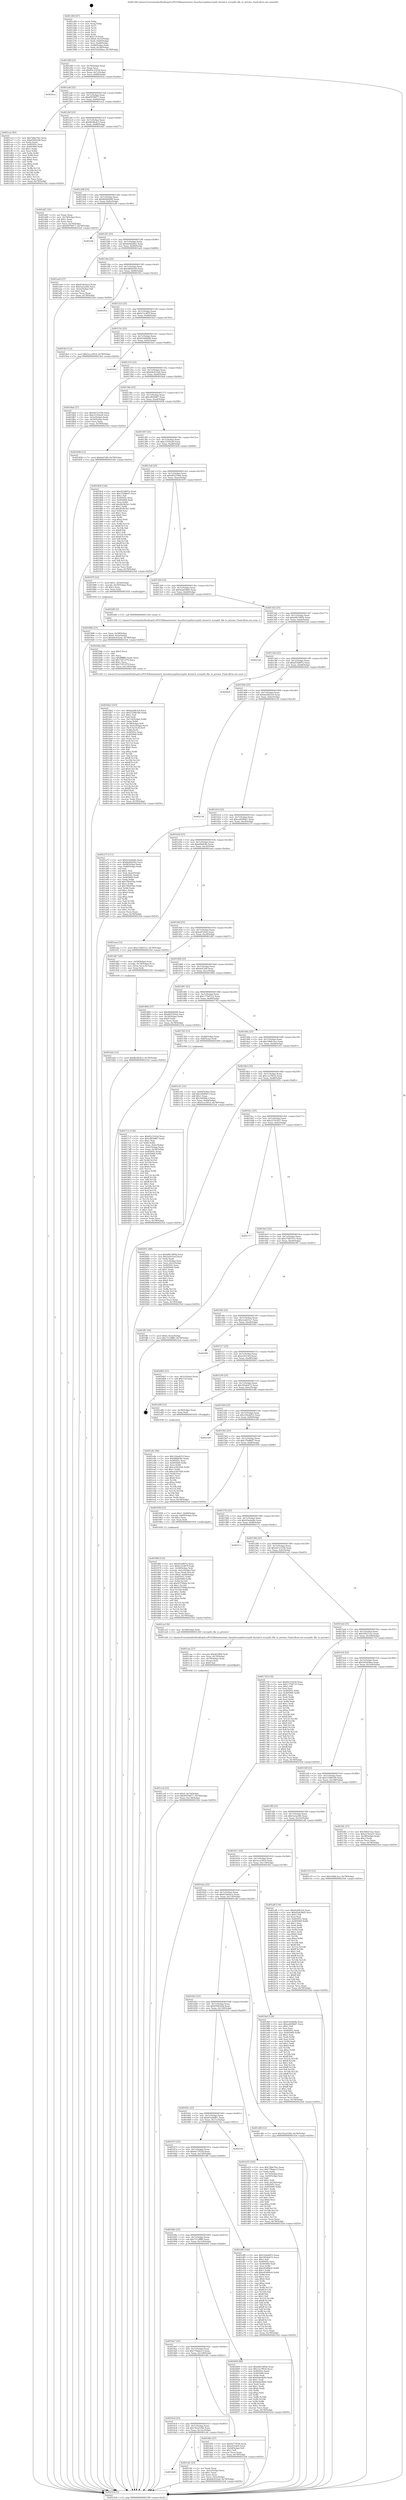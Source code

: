 digraph "0x401260" {
  label = "0x401260 (/mnt/c/Users/mathe/Desktop/tcc/POCII/binaries/extr_linuxfsecryptfsecryptfs_kernel.h_ecryptfs_file_to_private_Final-ollvm.out::main(0))"
  labelloc = "t"
  node[shape=record]

  Entry [label="",width=0.3,height=0.3,shape=circle,fillcolor=black,style=filled]
  "0x40128f" [label="{
     0x40128f [23]\l
     | [instrs]\l
     &nbsp;&nbsp;0x40128f \<+3\>: mov -0x78(%rbp),%eax\l
     &nbsp;&nbsp;0x401292 \<+2\>: mov %eax,%ecx\l
     &nbsp;&nbsp;0x401294 \<+6\>: sub $0x85c3163d,%ecx\l
     &nbsp;&nbsp;0x40129a \<+3\>: mov %eax,-0x7c(%rbp)\l
     &nbsp;&nbsp;0x40129d \<+3\>: mov %ecx,-0x80(%rbp)\l
     &nbsp;&nbsp;0x4012a0 \<+6\>: je 00000000004020ca \<main+0xe6a\>\l
  }"]
  "0x4020ca" [label="{
     0x4020ca\l
  }", style=dashed]
  "0x4012a6" [label="{
     0x4012a6 [25]\l
     | [instrs]\l
     &nbsp;&nbsp;0x4012a6 \<+5\>: jmp 00000000004012ab \<main+0x4b\>\l
     &nbsp;&nbsp;0x4012ab \<+3\>: mov -0x7c(%rbp),%eax\l
     &nbsp;&nbsp;0x4012ae \<+5\>: sub $0x85f78077,%eax\l
     &nbsp;&nbsp;0x4012b3 \<+6\>: mov %eax,-0x84(%rbp)\l
     &nbsp;&nbsp;0x4012b9 \<+6\>: je 0000000000401ce2 \<main+0xa82\>\l
  }"]
  Exit [label="",width=0.3,height=0.3,shape=circle,fillcolor=black,style=filled,peripheries=2]
  "0x401ce2" [label="{
     0x401ce2 [83]\l
     | [instrs]\l
     &nbsp;&nbsp;0x401ce2 \<+5\>: mov $0x7dbb7fee,%eax\l
     &nbsp;&nbsp;0x401ce7 \<+5\>: mov $0x65942efd,%ecx\l
     &nbsp;&nbsp;0x401cec \<+2\>: xor %edx,%edx\l
     &nbsp;&nbsp;0x401cee \<+7\>: mov 0x40505c,%esi\l
     &nbsp;&nbsp;0x401cf5 \<+7\>: mov 0x405060,%edi\l
     &nbsp;&nbsp;0x401cfc \<+3\>: sub $0x1,%edx\l
     &nbsp;&nbsp;0x401cff \<+3\>: mov %esi,%r8d\l
     &nbsp;&nbsp;0x401d02 \<+3\>: add %edx,%r8d\l
     &nbsp;&nbsp;0x401d05 \<+4\>: imul %r8d,%esi\l
     &nbsp;&nbsp;0x401d09 \<+3\>: and $0x1,%esi\l
     &nbsp;&nbsp;0x401d0c \<+3\>: cmp $0x0,%esi\l
     &nbsp;&nbsp;0x401d0f \<+4\>: sete %r9b\l
     &nbsp;&nbsp;0x401d13 \<+3\>: cmp $0xa,%edi\l
     &nbsp;&nbsp;0x401d16 \<+4\>: setl %r10b\l
     &nbsp;&nbsp;0x401d1a \<+3\>: mov %r9b,%r11b\l
     &nbsp;&nbsp;0x401d1d \<+3\>: and %r10b,%r11b\l
     &nbsp;&nbsp;0x401d20 \<+3\>: xor %r10b,%r9b\l
     &nbsp;&nbsp;0x401d23 \<+3\>: or %r9b,%r11b\l
     &nbsp;&nbsp;0x401d26 \<+4\>: test $0x1,%r11b\l
     &nbsp;&nbsp;0x401d2a \<+3\>: cmovne %ecx,%eax\l
     &nbsp;&nbsp;0x401d2d \<+3\>: mov %eax,-0x78(%rbp)\l
     &nbsp;&nbsp;0x401d30 \<+5\>: jmp 00000000004021b4 \<main+0xf54\>\l
  }"]
  "0x4012bf" [label="{
     0x4012bf [25]\l
     | [instrs]\l
     &nbsp;&nbsp;0x4012bf \<+5\>: jmp 00000000004012c4 \<main+0x64\>\l
     &nbsp;&nbsp;0x4012c4 \<+3\>: mov -0x7c(%rbp),%eax\l
     &nbsp;&nbsp;0x4012c7 \<+5\>: sub $0x8b38cdc3,%eax\l
     &nbsp;&nbsp;0x4012cc \<+6\>: mov %eax,-0x88(%rbp)\l
     &nbsp;&nbsp;0x4012d2 \<+6\>: je 0000000000401dd7 \<main+0xb77\>\l
  }"]
  "0x401e8c" [label="{
     0x401e8c [94]\l
     | [instrs]\l
     &nbsp;&nbsp;0x401e8c \<+5\>: mov $0x324a4053,%ecx\l
     &nbsp;&nbsp;0x401e91 \<+5\>: mov $0xd4b838c,%edx\l
     &nbsp;&nbsp;0x401e96 \<+7\>: mov 0x40505c,%esi\l
     &nbsp;&nbsp;0x401e9d \<+8\>: mov 0x405060,%r8d\l
     &nbsp;&nbsp;0x401ea5 \<+3\>: mov %esi,%r9d\l
     &nbsp;&nbsp;0x401ea8 \<+7\>: add $0xce561926,%r9d\l
     &nbsp;&nbsp;0x401eaf \<+4\>: sub $0x1,%r9d\l
     &nbsp;&nbsp;0x401eb3 \<+7\>: sub $0xce561926,%r9d\l
     &nbsp;&nbsp;0x401eba \<+4\>: imul %r9d,%esi\l
     &nbsp;&nbsp;0x401ebe \<+3\>: and $0x1,%esi\l
     &nbsp;&nbsp;0x401ec1 \<+3\>: cmp $0x0,%esi\l
     &nbsp;&nbsp;0x401ec4 \<+4\>: sete %r10b\l
     &nbsp;&nbsp;0x401ec8 \<+4\>: cmp $0xa,%r8d\l
     &nbsp;&nbsp;0x401ecc \<+4\>: setl %r11b\l
     &nbsp;&nbsp;0x401ed0 \<+3\>: mov %r10b,%bl\l
     &nbsp;&nbsp;0x401ed3 \<+3\>: and %r11b,%bl\l
     &nbsp;&nbsp;0x401ed6 \<+3\>: xor %r11b,%r10b\l
     &nbsp;&nbsp;0x401ed9 \<+3\>: or %r10b,%bl\l
     &nbsp;&nbsp;0x401edc \<+3\>: test $0x1,%bl\l
     &nbsp;&nbsp;0x401edf \<+3\>: cmovne %edx,%ecx\l
     &nbsp;&nbsp;0x401ee2 \<+3\>: mov %ecx,-0x78(%rbp)\l
     &nbsp;&nbsp;0x401ee5 \<+5\>: jmp 00000000004021b4 \<main+0xf54\>\l
  }"]
  "0x401dd7" [label="{
     0x401dd7 [25]\l
     | [instrs]\l
     &nbsp;&nbsp;0x401dd7 \<+2\>: xor %eax,%eax\l
     &nbsp;&nbsp;0x401dd9 \<+3\>: mov -0x74(%rbp),%ecx\l
     &nbsp;&nbsp;0x401ddc \<+3\>: sub $0x1,%eax\l
     &nbsp;&nbsp;0x401ddf \<+2\>: sub %eax,%ecx\l
     &nbsp;&nbsp;0x401de1 \<+3\>: mov %ecx,-0x74(%rbp)\l
     &nbsp;&nbsp;0x401de4 \<+7\>: movl $0x85f78077,-0x78(%rbp)\l
     &nbsp;&nbsp;0x401deb \<+5\>: jmp 00000000004021b4 \<main+0xf54\>\l
  }"]
  "0x4012d8" [label="{
     0x4012d8 [25]\l
     | [instrs]\l
     &nbsp;&nbsp;0x4012d8 \<+5\>: jmp 00000000004012dd \<main+0x7d\>\l
     &nbsp;&nbsp;0x4012dd \<+3\>: mov -0x7c(%rbp),%eax\l
     &nbsp;&nbsp;0x4012e0 \<+5\>: sub $0x8b4bb9d0,%eax\l
     &nbsp;&nbsp;0x4012e5 \<+6\>: mov %eax,-0x8c(%rbp)\l
     &nbsp;&nbsp;0x4012eb \<+6\>: je 0000000000401ef6 \<main+0xc96\>\l
  }"]
  "0x401dcb" [label="{
     0x401dcb [12]\l
     | [instrs]\l
     &nbsp;&nbsp;0x401dcb \<+7\>: movl $0x8b38cdc3,-0x78(%rbp)\l
     &nbsp;&nbsp;0x401dd2 \<+5\>: jmp 00000000004021b4 \<main+0xf54\>\l
  }"]
  "0x401ef6" [label="{
     0x401ef6\l
  }", style=dashed]
  "0x4012f1" [label="{
     0x4012f1 [25]\l
     | [instrs]\l
     &nbsp;&nbsp;0x4012f1 \<+5\>: jmp 00000000004012f6 \<main+0x96\>\l
     &nbsp;&nbsp;0x4012f6 \<+3\>: mov -0x7c(%rbp),%eax\l
     &nbsp;&nbsp;0x4012f9 \<+5\>: sub $0x8e6d2642,%eax\l
     &nbsp;&nbsp;0x4012fe \<+6\>: mov %eax,-0x90(%rbp)\l
     &nbsp;&nbsp;0x401304 \<+6\>: je 0000000000401ae4 \<main+0x884\>\l
  }"]
  "0x401cc9" [label="{
     0x401cc9 [25]\l
     | [instrs]\l
     &nbsp;&nbsp;0x401cc9 \<+7\>: movl $0x0,-0x74(%rbp)\l
     &nbsp;&nbsp;0x401cd0 \<+7\>: movl $0x85f78077,-0x78(%rbp)\l
     &nbsp;&nbsp;0x401cd7 \<+6\>: mov %eax,-0x138(%rbp)\l
     &nbsp;&nbsp;0x401cdd \<+5\>: jmp 00000000004021b4 \<main+0xf54\>\l
  }"]
  "0x401ae4" [label="{
     0x401ae4 [27]\l
     | [instrs]\l
     &nbsp;&nbsp;0x401ae4 \<+5\>: mov $0x61de0a1a,%eax\l
     &nbsp;&nbsp;0x401ae9 \<+5\>: mov $0x5a2ac6f2,%ecx\l
     &nbsp;&nbsp;0x401aee \<+3\>: mov -0x2e(%rbp),%dl\l
     &nbsp;&nbsp;0x401af1 \<+3\>: test $0x1,%dl\l
     &nbsp;&nbsp;0x401af4 \<+3\>: cmovne %ecx,%eax\l
     &nbsp;&nbsp;0x401af7 \<+3\>: mov %eax,-0x78(%rbp)\l
     &nbsp;&nbsp;0x401afa \<+5\>: jmp 00000000004021b4 \<main+0xf54\>\l
  }"]
  "0x40130a" [label="{
     0x40130a [25]\l
     | [instrs]\l
     &nbsp;&nbsp;0x40130a \<+5\>: jmp 000000000040130f \<main+0xaf\>\l
     &nbsp;&nbsp;0x40130f \<+3\>: mov -0x7c(%rbp),%eax\l
     &nbsp;&nbsp;0x401312 \<+5\>: sub $0x9df2b295,%eax\l
     &nbsp;&nbsp;0x401317 \<+6\>: mov %eax,-0x94(%rbp)\l
     &nbsp;&nbsp;0x40131d \<+6\>: je 0000000000401f5a \<main+0xcfa\>\l
  }"]
  "0x401cae" [label="{
     0x401cae [27]\l
     | [instrs]\l
     &nbsp;&nbsp;0x401cae \<+10\>: movabs $0x4030b6,%rdi\l
     &nbsp;&nbsp;0x401cb8 \<+4\>: mov %rax,-0x70(%rbp)\l
     &nbsp;&nbsp;0x401cbc \<+4\>: mov -0x70(%rbp),%rax\l
     &nbsp;&nbsp;0x401cc0 \<+2\>: mov (%rax),%esi\l
     &nbsp;&nbsp;0x401cc2 \<+2\>: mov $0x0,%al\l
     &nbsp;&nbsp;0x401cc4 \<+5\>: call 0000000000401040 \<printf@plt\>\l
     | [calls]\l
     &nbsp;&nbsp;0x401040 \{1\} (unknown)\l
  }"]
  "0x401f5a" [label="{
     0x401f5a\l
  }", style=dashed]
  "0x401323" [label="{
     0x401323 [25]\l
     | [instrs]\l
     &nbsp;&nbsp;0x401323 \<+5\>: jmp 0000000000401328 \<main+0xc8\>\l
     &nbsp;&nbsp;0x401328 \<+3\>: mov -0x7c(%rbp),%eax\l
     &nbsp;&nbsp;0x40132b \<+5\>: sub $0xb12c487f,%eax\l
     &nbsp;&nbsp;0x401330 \<+6\>: mov %eax,-0x98(%rbp)\l
     &nbsp;&nbsp;0x401336 \<+6\>: je 00000000004019e3 \<main+0x783\>\l
  }"]
  "0x4016d9" [label="{
     0x4016d9\l
  }", style=dashed]
  "0x4019e3" [label="{
     0x4019e3 [12]\l
     | [instrs]\l
     &nbsp;&nbsp;0x4019e3 \<+7\>: movl $0x5cce391d,-0x78(%rbp)\l
     &nbsp;&nbsp;0x4019ea \<+5\>: jmp 00000000004021b4 \<main+0xf54\>\l
  }"]
  "0x40133c" [label="{
     0x40133c [25]\l
     | [instrs]\l
     &nbsp;&nbsp;0x40133c \<+5\>: jmp 0000000000401341 \<main+0xe1\>\l
     &nbsp;&nbsp;0x401341 \<+3\>: mov -0x7c(%rbp),%eax\l
     &nbsp;&nbsp;0x401344 \<+5\>: sub $0xb5e69dd0,%eax\l
     &nbsp;&nbsp;0x401349 \<+6\>: mov %eax,-0x9c(%rbp)\l
     &nbsp;&nbsp;0x40134f \<+6\>: je 0000000000401fe5 \<main+0xd85\>\l
  }"]
  "0x401c8c" [label="{
     0x401c8c [25]\l
     | [instrs]\l
     &nbsp;&nbsp;0x401c8c \<+2\>: xor %eax,%eax\l
     &nbsp;&nbsp;0x401c8e \<+3\>: mov -0x5c(%rbp),%ecx\l
     &nbsp;&nbsp;0x401c91 \<+3\>: sub $0x1,%eax\l
     &nbsp;&nbsp;0x401c94 \<+2\>: sub %eax,%ecx\l
     &nbsp;&nbsp;0x401c96 \<+3\>: mov %ecx,-0x5c(%rbp)\l
     &nbsp;&nbsp;0x401c99 \<+7\>: movl $0xb9c632a9,-0x78(%rbp)\l
     &nbsp;&nbsp;0x401ca0 \<+5\>: jmp 00000000004021b4 \<main+0xf54\>\l
  }"]
  "0x401fe5" [label="{
     0x401fe5\l
  }", style=dashed]
  "0x401355" [label="{
     0x401355 [25]\l
     | [instrs]\l
     &nbsp;&nbsp;0x401355 \<+5\>: jmp 000000000040135a \<main+0xfa\>\l
     &nbsp;&nbsp;0x40135a \<+3\>: mov -0x7c(%rbp),%eax\l
     &nbsp;&nbsp;0x40135d \<+5\>: sub $0xb9c632a9,%eax\l
     &nbsp;&nbsp;0x401362 \<+6\>: mov %eax,-0xa0(%rbp)\l
     &nbsp;&nbsp;0x401368 \<+6\>: je 00000000004018ad \<main+0x64d\>\l
  }"]
  "0x4016c0" [label="{
     0x4016c0 [25]\l
     | [instrs]\l
     &nbsp;&nbsp;0x4016c0 \<+5\>: jmp 00000000004016c5 \<main+0x465\>\l
     &nbsp;&nbsp;0x4016c5 \<+3\>: mov -0x7c(%rbp),%eax\l
     &nbsp;&nbsp;0x4016c8 \<+5\>: sub $0x7b2a530b,%eax\l
     &nbsp;&nbsp;0x4016cd \<+6\>: mov %eax,-0x12c(%rbp)\l
     &nbsp;&nbsp;0x4016d3 \<+6\>: je 0000000000401c8c \<main+0xa2c\>\l
  }"]
  "0x4018ad" [label="{
     0x4018ad [27]\l
     | [instrs]\l
     &nbsp;&nbsp;0x4018ad \<+5\>: mov $0x447e3338,%eax\l
     &nbsp;&nbsp;0x4018b2 \<+5\>: mov $0xc5350a29,%ecx\l
     &nbsp;&nbsp;0x4018b7 \<+3\>: mov -0x5c(%rbp),%edx\l
     &nbsp;&nbsp;0x4018ba \<+3\>: cmp -0x50(%rbp),%edx\l
     &nbsp;&nbsp;0x4018bd \<+3\>: cmovl %ecx,%eax\l
     &nbsp;&nbsp;0x4018c0 \<+3\>: mov %eax,-0x78(%rbp)\l
     &nbsp;&nbsp;0x4018c3 \<+5\>: jmp 00000000004021b4 \<main+0xf54\>\l
  }"]
  "0x40136e" [label="{
     0x40136e [25]\l
     | [instrs]\l
     &nbsp;&nbsp;0x40136e \<+5\>: jmp 0000000000401373 \<main+0x113\>\l
     &nbsp;&nbsp;0x401373 \<+3\>: mov -0x7c(%rbp),%eax\l
     &nbsp;&nbsp;0x401376 \<+5\>: sub $0xc48308f7,%eax\l
     &nbsp;&nbsp;0x40137b \<+6\>: mov %eax,-0xa4(%rbp)\l
     &nbsp;&nbsp;0x401381 \<+6\>: je 0000000000401858 \<main+0x5f8\>\l
  }"]
  "0x401d9c" [label="{
     0x401d9c [27]\l
     | [instrs]\l
     &nbsp;&nbsp;0x401d9c \<+5\>: mov $0x6a77f526,%eax\l
     &nbsp;&nbsp;0x401da1 \<+5\>: mov $0xed7e9c6,%ecx\l
     &nbsp;&nbsp;0x401da6 \<+3\>: mov -0x2d(%rbp),%dl\l
     &nbsp;&nbsp;0x401da9 \<+3\>: test $0x1,%dl\l
     &nbsp;&nbsp;0x401dac \<+3\>: cmovne %ecx,%eax\l
     &nbsp;&nbsp;0x401daf \<+3\>: mov %eax,-0x78(%rbp)\l
     &nbsp;&nbsp;0x401db2 \<+5\>: jmp 00000000004021b4 \<main+0xf54\>\l
  }"]
  "0x401858" [label="{
     0x401858 [12]\l
     | [instrs]\l
     &nbsp;&nbsp;0x401858 \<+7\>: movl $0xfad7af9,-0x78(%rbp)\l
     &nbsp;&nbsp;0x40185f \<+5\>: jmp 00000000004021b4 \<main+0xf54\>\l
  }"]
  "0x401387" [label="{
     0x401387 [25]\l
     | [instrs]\l
     &nbsp;&nbsp;0x401387 \<+5\>: jmp 000000000040138c \<main+0x12c\>\l
     &nbsp;&nbsp;0x40138c \<+3\>: mov -0x7c(%rbp),%eax\l
     &nbsp;&nbsp;0x40138f \<+5\>: sub $0xc5350a29,%eax\l
     &nbsp;&nbsp;0x401394 \<+6\>: mov %eax,-0xa8(%rbp)\l
     &nbsp;&nbsp;0x40139a \<+6\>: je 00000000004018c8 \<main+0x668\>\l
  }"]
  "0x4016a7" [label="{
     0x4016a7 [25]\l
     | [instrs]\l
     &nbsp;&nbsp;0x4016a7 \<+5\>: jmp 00000000004016ac \<main+0x44c\>\l
     &nbsp;&nbsp;0x4016ac \<+3\>: mov -0x7c(%rbp),%eax\l
     &nbsp;&nbsp;0x4016af \<+5\>: sub $0x778abe13,%eax\l
     &nbsp;&nbsp;0x4016b4 \<+6\>: mov %eax,-0x128(%rbp)\l
     &nbsp;&nbsp;0x4016ba \<+6\>: je 0000000000401d9c \<main+0xb3c\>\l
  }"]
  "0x4018c8" [label="{
     0x4018c8 [144]\l
     | [instrs]\l
     &nbsp;&nbsp;0x4018c8 \<+5\>: mov $0xd53d6f7a,%eax\l
     &nbsp;&nbsp;0x4018cd \<+5\>: mov $0x37bd8ef7,%ecx\l
     &nbsp;&nbsp;0x4018d2 \<+2\>: mov $0x1,%dl\l
     &nbsp;&nbsp;0x4018d4 \<+7\>: mov 0x40505c,%esi\l
     &nbsp;&nbsp;0x4018db \<+7\>: mov 0x405060,%edi\l
     &nbsp;&nbsp;0x4018e2 \<+3\>: mov %esi,%r8d\l
     &nbsp;&nbsp;0x4018e5 \<+7\>: add $0x4fc0b3b1,%r8d\l
     &nbsp;&nbsp;0x4018ec \<+4\>: sub $0x1,%r8d\l
     &nbsp;&nbsp;0x4018f0 \<+7\>: sub $0x4fc0b3b1,%r8d\l
     &nbsp;&nbsp;0x4018f7 \<+4\>: imul %r8d,%esi\l
     &nbsp;&nbsp;0x4018fb \<+3\>: and $0x1,%esi\l
     &nbsp;&nbsp;0x4018fe \<+3\>: cmp $0x0,%esi\l
     &nbsp;&nbsp;0x401901 \<+4\>: sete %r9b\l
     &nbsp;&nbsp;0x401905 \<+3\>: cmp $0xa,%edi\l
     &nbsp;&nbsp;0x401908 \<+4\>: setl %r10b\l
     &nbsp;&nbsp;0x40190c \<+3\>: mov %r9b,%r11b\l
     &nbsp;&nbsp;0x40190f \<+4\>: xor $0xff,%r11b\l
     &nbsp;&nbsp;0x401913 \<+3\>: mov %r10b,%bl\l
     &nbsp;&nbsp;0x401916 \<+3\>: xor $0xff,%bl\l
     &nbsp;&nbsp;0x401919 \<+3\>: xor $0x1,%dl\l
     &nbsp;&nbsp;0x40191c \<+3\>: mov %r11b,%r14b\l
     &nbsp;&nbsp;0x40191f \<+4\>: and $0xff,%r14b\l
     &nbsp;&nbsp;0x401923 \<+3\>: and %dl,%r9b\l
     &nbsp;&nbsp;0x401926 \<+3\>: mov %bl,%r15b\l
     &nbsp;&nbsp;0x401929 \<+4\>: and $0xff,%r15b\l
     &nbsp;&nbsp;0x40192d \<+3\>: and %dl,%r10b\l
     &nbsp;&nbsp;0x401930 \<+3\>: or %r9b,%r14b\l
     &nbsp;&nbsp;0x401933 \<+3\>: or %r10b,%r15b\l
     &nbsp;&nbsp;0x401936 \<+3\>: xor %r15b,%r14b\l
     &nbsp;&nbsp;0x401939 \<+3\>: or %bl,%r11b\l
     &nbsp;&nbsp;0x40193c \<+4\>: xor $0xff,%r11b\l
     &nbsp;&nbsp;0x401940 \<+3\>: or $0x1,%dl\l
     &nbsp;&nbsp;0x401943 \<+3\>: and %dl,%r11b\l
     &nbsp;&nbsp;0x401946 \<+3\>: or %r11b,%r14b\l
     &nbsp;&nbsp;0x401949 \<+4\>: test $0x1,%r14b\l
     &nbsp;&nbsp;0x40194d \<+3\>: cmovne %ecx,%eax\l
     &nbsp;&nbsp;0x401950 \<+3\>: mov %eax,-0x78(%rbp)\l
     &nbsp;&nbsp;0x401953 \<+5\>: jmp 00000000004021b4 \<main+0xf54\>\l
  }"]
  "0x4013a0" [label="{
     0x4013a0 [25]\l
     | [instrs]\l
     &nbsp;&nbsp;0x4013a0 \<+5\>: jmp 00000000004013a5 \<main+0x145\>\l
     &nbsp;&nbsp;0x4013a5 \<+3\>: mov -0x7c(%rbp),%eax\l
     &nbsp;&nbsp;0x4013a8 \<+5\>: sub $0xd05259eb,%eax\l
     &nbsp;&nbsp;0x4013ad \<+6\>: mov %eax,-0xac(%rbp)\l
     &nbsp;&nbsp;0x4013b3 \<+6\>: je 000000000040187f \<main+0x61f\>\l
  }"]
  "0x402004" [label="{
     0x402004 [88]\l
     | [instrs]\l
     &nbsp;&nbsp;0x402004 \<+5\>: mov $0xd4b7d95b,%eax\l
     &nbsp;&nbsp;0x402009 \<+5\>: mov $0x1ce7f616,%ecx\l
     &nbsp;&nbsp;0x40200e \<+7\>: mov 0x40505c,%edx\l
     &nbsp;&nbsp;0x402015 \<+7\>: mov 0x405060,%esi\l
     &nbsp;&nbsp;0x40201c \<+2\>: mov %edx,%edi\l
     &nbsp;&nbsp;0x40201e \<+6\>: add $0x6ebe4b0e,%edi\l
     &nbsp;&nbsp;0x402024 \<+3\>: sub $0x1,%edi\l
     &nbsp;&nbsp;0x402027 \<+6\>: sub $0x6ebe4b0e,%edi\l
     &nbsp;&nbsp;0x40202d \<+3\>: imul %edi,%edx\l
     &nbsp;&nbsp;0x402030 \<+3\>: and $0x1,%edx\l
     &nbsp;&nbsp;0x402033 \<+3\>: cmp $0x0,%edx\l
     &nbsp;&nbsp;0x402036 \<+4\>: sete %r8b\l
     &nbsp;&nbsp;0x40203a \<+3\>: cmp $0xa,%esi\l
     &nbsp;&nbsp;0x40203d \<+4\>: setl %r9b\l
     &nbsp;&nbsp;0x402041 \<+3\>: mov %r8b,%r10b\l
     &nbsp;&nbsp;0x402044 \<+3\>: and %r9b,%r10b\l
     &nbsp;&nbsp;0x402047 \<+3\>: xor %r9b,%r8b\l
     &nbsp;&nbsp;0x40204a \<+3\>: or %r8b,%r10b\l
     &nbsp;&nbsp;0x40204d \<+4\>: test $0x1,%r10b\l
     &nbsp;&nbsp;0x402051 \<+3\>: cmovne %ecx,%eax\l
     &nbsp;&nbsp;0x402054 \<+3\>: mov %eax,-0x78(%rbp)\l
     &nbsp;&nbsp;0x402057 \<+5\>: jmp 00000000004021b4 \<main+0xf54\>\l
  }"]
  "0x40187f" [label="{
     0x40187f [23]\l
     | [instrs]\l
     &nbsp;&nbsp;0x40187f \<+7\>: movl $0x1,-0x50(%rbp)\l
     &nbsp;&nbsp;0x401886 \<+4\>: movslq -0x50(%rbp),%rax\l
     &nbsp;&nbsp;0x40188a \<+4\>: shl $0x3,%rax\l
     &nbsp;&nbsp;0x40188e \<+3\>: mov %rax,%rdi\l
     &nbsp;&nbsp;0x401891 \<+5\>: call 0000000000401050 \<malloc@plt\>\l
     | [calls]\l
     &nbsp;&nbsp;0x401050 \{1\} (unknown)\l
  }"]
  "0x4013b9" [label="{
     0x4013b9 [25]\l
     | [instrs]\l
     &nbsp;&nbsp;0x4013b9 \<+5\>: jmp 00000000004013be \<main+0x15e\>\l
     &nbsp;&nbsp;0x4013be \<+3\>: mov -0x7c(%rbp),%eax\l
     &nbsp;&nbsp;0x4013c1 \<+5\>: sub $0xd2a638d5,%eax\l
     &nbsp;&nbsp;0x4013c6 \<+6\>: mov %eax,-0xb0(%rbp)\l
     &nbsp;&nbsp;0x4013cc \<+6\>: je 0000000000401b85 \<main+0x925\>\l
  }"]
  "0x40168e" [label="{
     0x40168e [25]\l
     | [instrs]\l
     &nbsp;&nbsp;0x40168e \<+5\>: jmp 0000000000401693 \<main+0x433\>\l
     &nbsp;&nbsp;0x401693 \<+3\>: mov -0x7c(%rbp),%eax\l
     &nbsp;&nbsp;0x401696 \<+5\>: sub $0x7512ff80,%eax\l
     &nbsp;&nbsp;0x40169b \<+6\>: mov %eax,-0x124(%rbp)\l
     &nbsp;&nbsp;0x4016a1 \<+6\>: je 0000000000402004 \<main+0xda4\>\l
  }"]
  "0x401b85" [label="{
     0x401b85 [5]\l
     | [instrs]\l
     &nbsp;&nbsp;0x401b85 \<+5\>: call 0000000000401160 \<next_i\>\l
     | [calls]\l
     &nbsp;&nbsp;0x401160 \{1\} (/mnt/c/Users/mathe/Desktop/tcc/POCII/binaries/extr_linuxfsecryptfsecryptfs_kernel.h_ecryptfs_file_to_private_Final-ollvm.out::next_i)\l
  }"]
  "0x4013d2" [label="{
     0x4013d2 [25]\l
     | [instrs]\l
     &nbsp;&nbsp;0x4013d2 \<+5\>: jmp 00000000004013d7 \<main+0x177\>\l
     &nbsp;&nbsp;0x4013d7 \<+3\>: mov -0x7c(%rbp),%eax\l
     &nbsp;&nbsp;0x4013da \<+5\>: sub $0xd4b7d95b,%eax\l
     &nbsp;&nbsp;0x4013df \<+6\>: mov %eax,-0xb4(%rbp)\l
     &nbsp;&nbsp;0x4013e5 \<+6\>: je 00000000004021ad \<main+0xf4d\>\l
  }"]
  "0x401df0" [label="{
     0x401df0 [144]\l
     | [instrs]\l
     &nbsp;&nbsp;0x401df0 \<+5\>: mov $0x324a4053,%eax\l
     &nbsp;&nbsp;0x401df5 \<+5\>: mov $0x302deb72,%ecx\l
     &nbsp;&nbsp;0x401dfa \<+2\>: mov $0x1,%dl\l
     &nbsp;&nbsp;0x401dfc \<+7\>: mov 0x40505c,%esi\l
     &nbsp;&nbsp;0x401e03 \<+7\>: mov 0x405060,%edi\l
     &nbsp;&nbsp;0x401e0a \<+3\>: mov %esi,%r8d\l
     &nbsp;&nbsp;0x401e0d \<+7\>: sub $0xe93d0bc6,%r8d\l
     &nbsp;&nbsp;0x401e14 \<+4\>: sub $0x1,%r8d\l
     &nbsp;&nbsp;0x401e18 \<+7\>: add $0xe93d0bc6,%r8d\l
     &nbsp;&nbsp;0x401e1f \<+4\>: imul %r8d,%esi\l
     &nbsp;&nbsp;0x401e23 \<+3\>: and $0x1,%esi\l
     &nbsp;&nbsp;0x401e26 \<+3\>: cmp $0x0,%esi\l
     &nbsp;&nbsp;0x401e29 \<+4\>: sete %r9b\l
     &nbsp;&nbsp;0x401e2d \<+3\>: cmp $0xa,%edi\l
     &nbsp;&nbsp;0x401e30 \<+4\>: setl %r10b\l
     &nbsp;&nbsp;0x401e34 \<+3\>: mov %r9b,%r11b\l
     &nbsp;&nbsp;0x401e37 \<+4\>: xor $0xff,%r11b\l
     &nbsp;&nbsp;0x401e3b \<+3\>: mov %r10b,%bl\l
     &nbsp;&nbsp;0x401e3e \<+3\>: xor $0xff,%bl\l
     &nbsp;&nbsp;0x401e41 \<+3\>: xor $0x1,%dl\l
     &nbsp;&nbsp;0x401e44 \<+3\>: mov %r11b,%r14b\l
     &nbsp;&nbsp;0x401e47 \<+4\>: and $0xff,%r14b\l
     &nbsp;&nbsp;0x401e4b \<+3\>: and %dl,%r9b\l
     &nbsp;&nbsp;0x401e4e \<+3\>: mov %bl,%r15b\l
     &nbsp;&nbsp;0x401e51 \<+4\>: and $0xff,%r15b\l
     &nbsp;&nbsp;0x401e55 \<+3\>: and %dl,%r10b\l
     &nbsp;&nbsp;0x401e58 \<+3\>: or %r9b,%r14b\l
     &nbsp;&nbsp;0x401e5b \<+3\>: or %r10b,%r15b\l
     &nbsp;&nbsp;0x401e5e \<+3\>: xor %r15b,%r14b\l
     &nbsp;&nbsp;0x401e61 \<+3\>: or %bl,%r11b\l
     &nbsp;&nbsp;0x401e64 \<+4\>: xor $0xff,%r11b\l
     &nbsp;&nbsp;0x401e68 \<+3\>: or $0x1,%dl\l
     &nbsp;&nbsp;0x401e6b \<+3\>: and %dl,%r11b\l
     &nbsp;&nbsp;0x401e6e \<+3\>: or %r11b,%r14b\l
     &nbsp;&nbsp;0x401e71 \<+4\>: test $0x1,%r14b\l
     &nbsp;&nbsp;0x401e75 \<+3\>: cmovne %ecx,%eax\l
     &nbsp;&nbsp;0x401e78 \<+3\>: mov %eax,-0x78(%rbp)\l
     &nbsp;&nbsp;0x401e7b \<+5\>: jmp 00000000004021b4 \<main+0xf54\>\l
  }"]
  "0x4021ad" [label="{
     0x4021ad\l
  }", style=dashed]
  "0x4013eb" [label="{
     0x4013eb [25]\l
     | [instrs]\l
     &nbsp;&nbsp;0x4013eb \<+5\>: jmp 00000000004013f0 \<main+0x190\>\l
     &nbsp;&nbsp;0x4013f0 \<+3\>: mov -0x7c(%rbp),%eax\l
     &nbsp;&nbsp;0x4013f3 \<+5\>: sub $0xd53d6f7a,%eax\l
     &nbsp;&nbsp;0x4013f8 \<+6\>: mov %eax,-0xb8(%rbp)\l
     &nbsp;&nbsp;0x4013fe \<+6\>: je 00000000004020e6 \<main+0xe86\>\l
  }"]
  "0x401675" [label="{
     0x401675 [25]\l
     | [instrs]\l
     &nbsp;&nbsp;0x401675 \<+5\>: jmp 000000000040167a \<main+0x41a\>\l
     &nbsp;&nbsp;0x40167a \<+3\>: mov -0x7c(%rbp),%eax\l
     &nbsp;&nbsp;0x40167d \<+5\>: sub $0x6a77f526,%eax\l
     &nbsp;&nbsp;0x401682 \<+6\>: mov %eax,-0x120(%rbp)\l
     &nbsp;&nbsp;0x401688 \<+6\>: je 0000000000401df0 \<main+0xb90\>\l
  }"]
  "0x4020e6" [label="{
     0x4020e6\l
  }", style=dashed]
  "0x401404" [label="{
     0x401404 [25]\l
     | [instrs]\l
     &nbsp;&nbsp;0x401404 \<+5\>: jmp 0000000000401409 \<main+0x1a9\>\l
     &nbsp;&nbsp;0x401409 \<+3\>: mov -0x7c(%rbp),%eax\l
     &nbsp;&nbsp;0x40140c \<+5\>: sub $0xda26b3c6,%eax\l
     &nbsp;&nbsp;0x401411 \<+6\>: mov %eax,-0xbc(%rbp)\l
     &nbsp;&nbsp;0x401417 \<+6\>: je 0000000000402128 \<main+0xec8\>\l
  }"]
  "0x40219c" [label="{
     0x40219c\l
  }", style=dashed]
  "0x402128" [label="{
     0x402128\l
  }", style=dashed]
  "0x40141d" [label="{
     0x40141d [25]\l
     | [instrs]\l
     &nbsp;&nbsp;0x40141d \<+5\>: jmp 0000000000401422 \<main+0x1c2\>\l
     &nbsp;&nbsp;0x401422 \<+3\>: mov -0x7c(%rbp),%eax\l
     &nbsp;&nbsp;0x401425 \<+5\>: sub $0xea929b67,%eax\l
     &nbsp;&nbsp;0x40142a \<+6\>: mov %eax,-0xc0(%rbp)\l
     &nbsp;&nbsp;0x401430 \<+6\>: je 0000000000401a75 \<main+0x815\>\l
  }"]
  "0x40165c" [label="{
     0x40165c [25]\l
     | [instrs]\l
     &nbsp;&nbsp;0x40165c \<+5\>: jmp 0000000000401661 \<main+0x401\>\l
     &nbsp;&nbsp;0x401661 \<+3\>: mov -0x7c(%rbp),%eax\l
     &nbsp;&nbsp;0x401664 \<+5\>: sub $0x67addd61,%eax\l
     &nbsp;&nbsp;0x401669 \<+6\>: mov %eax,-0x11c(%rbp)\l
     &nbsp;&nbsp;0x40166f \<+6\>: je 000000000040219c \<main+0xf3c\>\l
  }"]
  "0x401a75" [label="{
     0x401a75 [111]\l
     | [instrs]\l
     &nbsp;&nbsp;0x401a75 \<+5\>: mov $0x43eebe8e,%eax\l
     &nbsp;&nbsp;0x401a7a \<+5\>: mov $0x8e6d2642,%ecx\l
     &nbsp;&nbsp;0x401a7f \<+3\>: mov -0x64(%rbp),%edx\l
     &nbsp;&nbsp;0x401a82 \<+3\>: cmp -0x60(%rbp),%edx\l
     &nbsp;&nbsp;0x401a85 \<+4\>: setl %sil\l
     &nbsp;&nbsp;0x401a89 \<+4\>: and $0x1,%sil\l
     &nbsp;&nbsp;0x401a8d \<+4\>: mov %sil,-0x2e(%rbp)\l
     &nbsp;&nbsp;0x401a91 \<+7\>: mov 0x40505c,%edx\l
     &nbsp;&nbsp;0x401a98 \<+7\>: mov 0x405060,%edi\l
     &nbsp;&nbsp;0x401a9f \<+3\>: mov %edx,%r8d\l
     &nbsp;&nbsp;0x401aa2 \<+7\>: add $0x7f9e97ba,%r8d\l
     &nbsp;&nbsp;0x401aa9 \<+4\>: sub $0x1,%r8d\l
     &nbsp;&nbsp;0x401aad \<+7\>: sub $0x7f9e97ba,%r8d\l
     &nbsp;&nbsp;0x401ab4 \<+4\>: imul %r8d,%edx\l
     &nbsp;&nbsp;0x401ab8 \<+3\>: and $0x1,%edx\l
     &nbsp;&nbsp;0x401abb \<+3\>: cmp $0x0,%edx\l
     &nbsp;&nbsp;0x401abe \<+4\>: sete %sil\l
     &nbsp;&nbsp;0x401ac2 \<+3\>: cmp $0xa,%edi\l
     &nbsp;&nbsp;0x401ac5 \<+4\>: setl %r9b\l
     &nbsp;&nbsp;0x401ac9 \<+3\>: mov %sil,%r10b\l
     &nbsp;&nbsp;0x401acc \<+3\>: and %r9b,%r10b\l
     &nbsp;&nbsp;0x401acf \<+3\>: xor %r9b,%sil\l
     &nbsp;&nbsp;0x401ad2 \<+3\>: or %sil,%r10b\l
     &nbsp;&nbsp;0x401ad5 \<+4\>: test $0x1,%r10b\l
     &nbsp;&nbsp;0x401ad9 \<+3\>: cmovne %ecx,%eax\l
     &nbsp;&nbsp;0x401adc \<+3\>: mov %eax,-0x78(%rbp)\l
     &nbsp;&nbsp;0x401adf \<+5\>: jmp 00000000004021b4 \<main+0xf54\>\l
  }"]
  "0x401436" [label="{
     0x401436 [25]\l
     | [instrs]\l
     &nbsp;&nbsp;0x401436 \<+5\>: jmp 000000000040143b \<main+0x1db\>\l
     &nbsp;&nbsp;0x40143b \<+3\>: mov -0x7c(%rbp),%eax\l
     &nbsp;&nbsp;0x40143e \<+5\>: sub $0xd4b838c,%eax\l
     &nbsp;&nbsp;0x401443 \<+6\>: mov %eax,-0xc4(%rbp)\l
     &nbsp;&nbsp;0x401449 \<+6\>: je 0000000000401eea \<main+0xc8a\>\l
  }"]
  "0x401d35" [label="{
     0x401d35 [103]\l
     | [instrs]\l
     &nbsp;&nbsp;0x401d35 \<+5\>: mov $0x7dbb7fee,%eax\l
     &nbsp;&nbsp;0x401d3a \<+5\>: mov $0x778abe13,%ecx\l
     &nbsp;&nbsp;0x401d3f \<+2\>: xor %edx,%edx\l
     &nbsp;&nbsp;0x401d41 \<+3\>: mov -0x74(%rbp),%esi\l
     &nbsp;&nbsp;0x401d44 \<+3\>: cmp -0x50(%rbp),%esi\l
     &nbsp;&nbsp;0x401d47 \<+4\>: setl %dil\l
     &nbsp;&nbsp;0x401d4b \<+4\>: and $0x1,%dil\l
     &nbsp;&nbsp;0x401d4f \<+4\>: mov %dil,-0x2d(%rbp)\l
     &nbsp;&nbsp;0x401d53 \<+7\>: mov 0x40505c,%esi\l
     &nbsp;&nbsp;0x401d5a \<+8\>: mov 0x405060,%r8d\l
     &nbsp;&nbsp;0x401d62 \<+3\>: sub $0x1,%edx\l
     &nbsp;&nbsp;0x401d65 \<+3\>: mov %esi,%r9d\l
     &nbsp;&nbsp;0x401d68 \<+3\>: add %edx,%r9d\l
     &nbsp;&nbsp;0x401d6b \<+4\>: imul %r9d,%esi\l
     &nbsp;&nbsp;0x401d6f \<+3\>: and $0x1,%esi\l
     &nbsp;&nbsp;0x401d72 \<+3\>: cmp $0x0,%esi\l
     &nbsp;&nbsp;0x401d75 \<+4\>: sete %dil\l
     &nbsp;&nbsp;0x401d79 \<+4\>: cmp $0xa,%r8d\l
     &nbsp;&nbsp;0x401d7d \<+4\>: setl %r10b\l
     &nbsp;&nbsp;0x401d81 \<+3\>: mov %dil,%r11b\l
     &nbsp;&nbsp;0x401d84 \<+3\>: and %r10b,%r11b\l
     &nbsp;&nbsp;0x401d87 \<+3\>: xor %r10b,%dil\l
     &nbsp;&nbsp;0x401d8a \<+3\>: or %dil,%r11b\l
     &nbsp;&nbsp;0x401d8d \<+4\>: test $0x1,%r11b\l
     &nbsp;&nbsp;0x401d91 \<+3\>: cmovne %ecx,%eax\l
     &nbsp;&nbsp;0x401d94 \<+3\>: mov %eax,-0x78(%rbp)\l
     &nbsp;&nbsp;0x401d97 \<+5\>: jmp 00000000004021b4 \<main+0xf54\>\l
  }"]
  "0x401eea" [label="{
     0x401eea [12]\l
     | [instrs]\l
     &nbsp;&nbsp;0x401eea \<+7\>: movl $0x27d65515,-0x78(%rbp)\l
     &nbsp;&nbsp;0x401ef1 \<+5\>: jmp 00000000004021b4 \<main+0xf54\>\l
  }"]
  "0x40144f" [label="{
     0x40144f [25]\l
     | [instrs]\l
     &nbsp;&nbsp;0x40144f \<+5\>: jmp 0000000000401454 \<main+0x1f4\>\l
     &nbsp;&nbsp;0x401454 \<+3\>: mov -0x7c(%rbp),%eax\l
     &nbsp;&nbsp;0x401457 \<+5\>: sub $0xed7e9c6,%eax\l
     &nbsp;&nbsp;0x40145c \<+6\>: mov %eax,-0xc8(%rbp)\l
     &nbsp;&nbsp;0x401462 \<+6\>: je 0000000000401db7 \<main+0xb57\>\l
  }"]
  "0x401643" [label="{
     0x401643 [25]\l
     | [instrs]\l
     &nbsp;&nbsp;0x401643 \<+5\>: jmp 0000000000401648 \<main+0x3e8\>\l
     &nbsp;&nbsp;0x401648 \<+3\>: mov -0x7c(%rbp),%eax\l
     &nbsp;&nbsp;0x40164b \<+5\>: sub $0x65942efd,%eax\l
     &nbsp;&nbsp;0x401650 \<+6\>: mov %eax,-0x118(%rbp)\l
     &nbsp;&nbsp;0x401656 \<+6\>: je 0000000000401d35 \<main+0xad5\>\l
  }"]
  "0x401db7" [label="{
     0x401db7 [20]\l
     | [instrs]\l
     &nbsp;&nbsp;0x401db7 \<+4\>: mov -0x58(%rbp),%rax\l
     &nbsp;&nbsp;0x401dbb \<+4\>: movslq -0x74(%rbp),%rcx\l
     &nbsp;&nbsp;0x401dbf \<+4\>: mov (%rax,%rcx,8),%rax\l
     &nbsp;&nbsp;0x401dc3 \<+3\>: mov %rax,%rdi\l
     &nbsp;&nbsp;0x401dc6 \<+5\>: call 0000000000401030 \<free@plt\>\l
     | [calls]\l
     &nbsp;&nbsp;0x401030 \{1\} (unknown)\l
  }"]
  "0x401468" [label="{
     0x401468 [25]\l
     | [instrs]\l
     &nbsp;&nbsp;0x401468 \<+5\>: jmp 000000000040146d \<main+0x20d\>\l
     &nbsp;&nbsp;0x40146d \<+3\>: mov -0x7c(%rbp),%eax\l
     &nbsp;&nbsp;0x401470 \<+5\>: sub $0xfad7af9,%eax\l
     &nbsp;&nbsp;0x401475 \<+6\>: mov %eax,-0xcc(%rbp)\l
     &nbsp;&nbsp;0x40147b \<+6\>: je 0000000000401864 \<main+0x604\>\l
  }"]
  "0x401c80" [label="{
     0x401c80 [12]\l
     | [instrs]\l
     &nbsp;&nbsp;0x401c80 \<+7\>: movl $0x7b2a530b,-0x78(%rbp)\l
     &nbsp;&nbsp;0x401c87 \<+5\>: jmp 00000000004021b4 \<main+0xf54\>\l
  }"]
  "0x401864" [label="{
     0x401864 [27]\l
     | [instrs]\l
     &nbsp;&nbsp;0x401864 \<+5\>: mov $0x8b4bb9d0,%eax\l
     &nbsp;&nbsp;0x401869 \<+5\>: mov $0xd05259eb,%ecx\l
     &nbsp;&nbsp;0x40186e \<+3\>: mov -0x34(%rbp),%edx\l
     &nbsp;&nbsp;0x401871 \<+3\>: cmp $0x0,%edx\l
     &nbsp;&nbsp;0x401874 \<+3\>: cmove %ecx,%eax\l
     &nbsp;&nbsp;0x401877 \<+3\>: mov %eax,-0x78(%rbp)\l
     &nbsp;&nbsp;0x40187a \<+5\>: jmp 00000000004021b4 \<main+0xf54\>\l
  }"]
  "0x401481" [label="{
     0x401481 [25]\l
     | [instrs]\l
     &nbsp;&nbsp;0x401481 \<+5\>: jmp 0000000000401486 \<main+0x226\>\l
     &nbsp;&nbsp;0x401486 \<+3\>: mov -0x7c(%rbp),%eax\l
     &nbsp;&nbsp;0x401489 \<+5\>: sub $0x177b0723,%eax\l
     &nbsp;&nbsp;0x40148e \<+6\>: mov %eax,-0xd0(%rbp)\l
     &nbsp;&nbsp;0x401494 \<+6\>: je 00000000004017b5 \<main+0x555\>\l
  }"]
  "0x401bb2" [label="{
     0x401bb2 [163]\l
     | [instrs]\l
     &nbsp;&nbsp;0x401bb2 \<+5\>: mov $0xda26b3c6,%ecx\l
     &nbsp;&nbsp;0x401bb7 \<+5\>: mov $0x53386180,%edx\l
     &nbsp;&nbsp;0x401bbc \<+3\>: mov $0x1,%sil\l
     &nbsp;&nbsp;0x401bbf \<+2\>: xor %edi,%edi\l
     &nbsp;&nbsp;0x401bc1 \<+7\>: mov -0x134(%rbp),%r8d\l
     &nbsp;&nbsp;0x401bc8 \<+4\>: imul %eax,%r8d\l
     &nbsp;&nbsp;0x401bcc \<+4\>: mov -0x58(%rbp),%r9\l
     &nbsp;&nbsp;0x401bd0 \<+4\>: movslq -0x5c(%rbp),%r10\l
     &nbsp;&nbsp;0x401bd4 \<+4\>: mov (%r9,%r10,8),%r9\l
     &nbsp;&nbsp;0x401bd8 \<+3\>: mov %r8d,(%r9)\l
     &nbsp;&nbsp;0x401bdb \<+7\>: mov 0x40505c,%eax\l
     &nbsp;&nbsp;0x401be2 \<+8\>: mov 0x405060,%r8d\l
     &nbsp;&nbsp;0x401bea \<+3\>: sub $0x1,%edi\l
     &nbsp;&nbsp;0x401bed \<+3\>: mov %eax,%r11d\l
     &nbsp;&nbsp;0x401bf0 \<+3\>: add %edi,%r11d\l
     &nbsp;&nbsp;0x401bf3 \<+4\>: imul %r11d,%eax\l
     &nbsp;&nbsp;0x401bf7 \<+3\>: and $0x1,%eax\l
     &nbsp;&nbsp;0x401bfa \<+3\>: cmp $0x0,%eax\l
     &nbsp;&nbsp;0x401bfd \<+3\>: sete %bl\l
     &nbsp;&nbsp;0x401c00 \<+4\>: cmp $0xa,%r8d\l
     &nbsp;&nbsp;0x401c04 \<+4\>: setl %r14b\l
     &nbsp;&nbsp;0x401c08 \<+3\>: mov %bl,%r15b\l
     &nbsp;&nbsp;0x401c0b \<+4\>: xor $0xff,%r15b\l
     &nbsp;&nbsp;0x401c0f \<+3\>: mov %r14b,%r12b\l
     &nbsp;&nbsp;0x401c12 \<+4\>: xor $0xff,%r12b\l
     &nbsp;&nbsp;0x401c16 \<+4\>: xor $0x0,%sil\l
     &nbsp;&nbsp;0x401c1a \<+3\>: mov %r15b,%r13b\l
     &nbsp;&nbsp;0x401c1d \<+4\>: and $0x0,%r13b\l
     &nbsp;&nbsp;0x401c21 \<+3\>: and %sil,%bl\l
     &nbsp;&nbsp;0x401c24 \<+3\>: mov %r12b,%al\l
     &nbsp;&nbsp;0x401c27 \<+2\>: and $0x0,%al\l
     &nbsp;&nbsp;0x401c29 \<+3\>: and %sil,%r14b\l
     &nbsp;&nbsp;0x401c2c \<+3\>: or %bl,%r13b\l
     &nbsp;&nbsp;0x401c2f \<+3\>: or %r14b,%al\l
     &nbsp;&nbsp;0x401c32 \<+3\>: xor %al,%r13b\l
     &nbsp;&nbsp;0x401c35 \<+3\>: or %r12b,%r15b\l
     &nbsp;&nbsp;0x401c38 \<+4\>: xor $0xff,%r15b\l
     &nbsp;&nbsp;0x401c3c \<+4\>: or $0x0,%sil\l
     &nbsp;&nbsp;0x401c40 \<+3\>: and %sil,%r15b\l
     &nbsp;&nbsp;0x401c43 \<+3\>: or %r15b,%r13b\l
     &nbsp;&nbsp;0x401c46 \<+4\>: test $0x1,%r13b\l
     &nbsp;&nbsp;0x401c4a \<+3\>: cmovne %edx,%ecx\l
     &nbsp;&nbsp;0x401c4d \<+3\>: mov %ecx,-0x78(%rbp)\l
     &nbsp;&nbsp;0x401c50 \<+5\>: jmp 00000000004021b4 \<main+0xf54\>\l
  }"]
  "0x4017b5" [label="{
     0x4017b5 [13]\l
     | [instrs]\l
     &nbsp;&nbsp;0x4017b5 \<+4\>: mov -0x48(%rbp),%rax\l
     &nbsp;&nbsp;0x4017b9 \<+4\>: mov 0x8(%rax),%rdi\l
     &nbsp;&nbsp;0x4017bd \<+5\>: call 0000000000401060 \<atoi@plt\>\l
     | [calls]\l
     &nbsp;&nbsp;0x401060 \{1\} (unknown)\l
  }"]
  "0x40149a" [label="{
     0x40149a [25]\l
     | [instrs]\l
     &nbsp;&nbsp;0x40149a \<+5\>: jmp 000000000040149f \<main+0x23f\>\l
     &nbsp;&nbsp;0x40149f \<+3\>: mov -0x7c(%rbp),%eax\l
     &nbsp;&nbsp;0x4014a2 \<+5\>: sub $0x19b8c3ce,%eax\l
     &nbsp;&nbsp;0x4014a7 \<+6\>: mov %eax,-0xd4(%rbp)\l
     &nbsp;&nbsp;0x4014ad \<+6\>: je 0000000000401c61 \<main+0xa01\>\l
  }"]
  "0x401b8a" [label="{
     0x401b8a [40]\l
     | [instrs]\l
     &nbsp;&nbsp;0x401b8a \<+5\>: mov $0x2,%ecx\l
     &nbsp;&nbsp;0x401b8f \<+1\>: cltd\l
     &nbsp;&nbsp;0x401b90 \<+2\>: idiv %ecx\l
     &nbsp;&nbsp;0x401b92 \<+6\>: imul $0xfffffffe,%edx,%ecx\l
     &nbsp;&nbsp;0x401b98 \<+6\>: sub $0x7187cf79,%ecx\l
     &nbsp;&nbsp;0x401b9e \<+3\>: add $0x1,%ecx\l
     &nbsp;&nbsp;0x401ba1 \<+6\>: add $0x7187cf79,%ecx\l
     &nbsp;&nbsp;0x401ba7 \<+6\>: mov %ecx,-0x134(%rbp)\l
     &nbsp;&nbsp;0x401bad \<+5\>: call 0000000000401160 \<next_i\>\l
     | [calls]\l
     &nbsp;&nbsp;0x401160 \{1\} (/mnt/c/Users/mathe/Desktop/tcc/POCII/binaries/extr_linuxfsecryptfsecryptfs_kernel.h_ecryptfs_file_to_private_Final-ollvm.out::next_i)\l
  }"]
  "0x401c61" [label="{
     0x401c61 [31]\l
     | [instrs]\l
     &nbsp;&nbsp;0x401c61 \<+3\>: mov -0x64(%rbp),%eax\l
     &nbsp;&nbsp;0x401c64 \<+5\>: add $0x3d44fdc3,%eax\l
     &nbsp;&nbsp;0x401c69 \<+3\>: add $0x1,%eax\l
     &nbsp;&nbsp;0x401c6c \<+5\>: sub $0x3d44fdc3,%eax\l
     &nbsp;&nbsp;0x401c71 \<+3\>: mov %eax,-0x64(%rbp)\l
     &nbsp;&nbsp;0x401c74 \<+7\>: movl $0x5cce391d,-0x78(%rbp)\l
     &nbsp;&nbsp;0x401c7b \<+5\>: jmp 00000000004021b4 \<main+0xf54\>\l
  }"]
  "0x4014b3" [label="{
     0x4014b3 [25]\l
     | [instrs]\l
     &nbsp;&nbsp;0x4014b3 \<+5\>: jmp 00000000004014b8 \<main+0x258\>\l
     &nbsp;&nbsp;0x4014b8 \<+3\>: mov -0x7c(%rbp),%eax\l
     &nbsp;&nbsp;0x4014bb \<+5\>: sub $0x1ce7f616,%eax\l
     &nbsp;&nbsp;0x4014c0 \<+6\>: mov %eax,-0xd8(%rbp)\l
     &nbsp;&nbsp;0x4014c6 \<+6\>: je 000000000040205c \<main+0xdfc\>\l
  }"]
  "0x40162a" [label="{
     0x40162a [25]\l
     | [instrs]\l
     &nbsp;&nbsp;0x40162a \<+5\>: jmp 000000000040162f \<main+0x3cf\>\l
     &nbsp;&nbsp;0x40162f \<+3\>: mov -0x7c(%rbp),%eax\l
     &nbsp;&nbsp;0x401632 \<+5\>: sub $0x61de0a1a,%eax\l
     &nbsp;&nbsp;0x401637 \<+6\>: mov %eax,-0x114(%rbp)\l
     &nbsp;&nbsp;0x40163d \<+6\>: je 0000000000401c80 \<main+0xa20\>\l
  }"]
  "0x40205c" [label="{
     0x40205c [89]\l
     | [instrs]\l
     &nbsp;&nbsp;0x40205c \<+5\>: mov $0xd4b7d95b,%eax\l
     &nbsp;&nbsp;0x402061 \<+5\>: mov $0x2e931dcf,%ecx\l
     &nbsp;&nbsp;0x402066 \<+2\>: xor %edx,%edx\l
     &nbsp;&nbsp;0x402068 \<+3\>: mov -0x3c(%rbp),%esi\l
     &nbsp;&nbsp;0x40206b \<+3\>: mov %esi,-0x2c(%rbp)\l
     &nbsp;&nbsp;0x40206e \<+7\>: mov 0x40505c,%esi\l
     &nbsp;&nbsp;0x402075 \<+7\>: mov 0x405060,%edi\l
     &nbsp;&nbsp;0x40207c \<+3\>: sub $0x1,%edx\l
     &nbsp;&nbsp;0x40207f \<+3\>: mov %esi,%r8d\l
     &nbsp;&nbsp;0x402082 \<+3\>: add %edx,%r8d\l
     &nbsp;&nbsp;0x402085 \<+4\>: imul %r8d,%esi\l
     &nbsp;&nbsp;0x402089 \<+3\>: and $0x1,%esi\l
     &nbsp;&nbsp;0x40208c \<+3\>: cmp $0x0,%esi\l
     &nbsp;&nbsp;0x40208f \<+4\>: sete %r9b\l
     &nbsp;&nbsp;0x402093 \<+3\>: cmp $0xa,%edi\l
     &nbsp;&nbsp;0x402096 \<+4\>: setl %r10b\l
     &nbsp;&nbsp;0x40209a \<+3\>: mov %r9b,%r11b\l
     &nbsp;&nbsp;0x40209d \<+3\>: and %r10b,%r11b\l
     &nbsp;&nbsp;0x4020a0 \<+3\>: xor %r10b,%r9b\l
     &nbsp;&nbsp;0x4020a3 \<+3\>: or %r9b,%r11b\l
     &nbsp;&nbsp;0x4020a6 \<+4\>: test $0x1,%r11b\l
     &nbsp;&nbsp;0x4020aa \<+3\>: cmovne %ecx,%eax\l
     &nbsp;&nbsp;0x4020ad \<+3\>: mov %eax,-0x78(%rbp)\l
     &nbsp;&nbsp;0x4020b0 \<+5\>: jmp 00000000004021b4 \<main+0xf54\>\l
  }"]
  "0x4014cc" [label="{
     0x4014cc [25]\l
     | [instrs]\l
     &nbsp;&nbsp;0x4014cc \<+5\>: jmp 00000000004014d1 \<main+0x271\>\l
     &nbsp;&nbsp;0x4014d1 \<+3\>: mov -0x7c(%rbp),%eax\l
     &nbsp;&nbsp;0x4014d4 \<+5\>: sub $0x22761d27,%eax\l
     &nbsp;&nbsp;0x4014d9 \<+6\>: mov %eax,-0xdc(%rbp)\l
     &nbsp;&nbsp;0x4014df \<+6\>: je 0000000000401717 \<main+0x4b7\>\l
  }"]
  "0x4019ef" [label="{
     0x4019ef [134]\l
     | [instrs]\l
     &nbsp;&nbsp;0x4019ef \<+5\>: mov $0x43eebe8e,%eax\l
     &nbsp;&nbsp;0x4019f4 \<+5\>: mov $0xea929b67,%ecx\l
     &nbsp;&nbsp;0x4019f9 \<+2\>: mov $0x1,%dl\l
     &nbsp;&nbsp;0x4019fb \<+2\>: xor %esi,%esi\l
     &nbsp;&nbsp;0x4019fd \<+7\>: mov 0x40505c,%edi\l
     &nbsp;&nbsp;0x401a04 \<+8\>: mov 0x405060,%r8d\l
     &nbsp;&nbsp;0x401a0c \<+3\>: sub $0x1,%esi\l
     &nbsp;&nbsp;0x401a0f \<+3\>: mov %edi,%r9d\l
     &nbsp;&nbsp;0x401a12 \<+3\>: add %esi,%r9d\l
     &nbsp;&nbsp;0x401a15 \<+4\>: imul %r9d,%edi\l
     &nbsp;&nbsp;0x401a19 \<+3\>: and $0x1,%edi\l
     &nbsp;&nbsp;0x401a1c \<+3\>: cmp $0x0,%edi\l
     &nbsp;&nbsp;0x401a1f \<+4\>: sete %r10b\l
     &nbsp;&nbsp;0x401a23 \<+4\>: cmp $0xa,%r8d\l
     &nbsp;&nbsp;0x401a27 \<+4\>: setl %r11b\l
     &nbsp;&nbsp;0x401a2b \<+3\>: mov %r10b,%bl\l
     &nbsp;&nbsp;0x401a2e \<+3\>: xor $0xff,%bl\l
     &nbsp;&nbsp;0x401a31 \<+3\>: mov %r11b,%r14b\l
     &nbsp;&nbsp;0x401a34 \<+4\>: xor $0xff,%r14b\l
     &nbsp;&nbsp;0x401a38 \<+3\>: xor $0x1,%dl\l
     &nbsp;&nbsp;0x401a3b \<+3\>: mov %bl,%r15b\l
     &nbsp;&nbsp;0x401a3e \<+4\>: and $0xff,%r15b\l
     &nbsp;&nbsp;0x401a42 \<+3\>: and %dl,%r10b\l
     &nbsp;&nbsp;0x401a45 \<+3\>: mov %r14b,%r12b\l
     &nbsp;&nbsp;0x401a48 \<+4\>: and $0xff,%r12b\l
     &nbsp;&nbsp;0x401a4c \<+3\>: and %dl,%r11b\l
     &nbsp;&nbsp;0x401a4f \<+3\>: or %r10b,%r15b\l
     &nbsp;&nbsp;0x401a52 \<+3\>: or %r11b,%r12b\l
     &nbsp;&nbsp;0x401a55 \<+3\>: xor %r12b,%r15b\l
     &nbsp;&nbsp;0x401a58 \<+3\>: or %r14b,%bl\l
     &nbsp;&nbsp;0x401a5b \<+3\>: xor $0xff,%bl\l
     &nbsp;&nbsp;0x401a5e \<+3\>: or $0x1,%dl\l
     &nbsp;&nbsp;0x401a61 \<+2\>: and %dl,%bl\l
     &nbsp;&nbsp;0x401a63 \<+3\>: or %bl,%r15b\l
     &nbsp;&nbsp;0x401a66 \<+4\>: test $0x1,%r15b\l
     &nbsp;&nbsp;0x401a6a \<+3\>: cmovne %ecx,%eax\l
     &nbsp;&nbsp;0x401a6d \<+3\>: mov %eax,-0x78(%rbp)\l
     &nbsp;&nbsp;0x401a70 \<+5\>: jmp 00000000004021b4 \<main+0xf54\>\l
  }"]
  "0x401717" [label="{
     0x401717\l
  }", style=dashed]
  "0x4014e5" [label="{
     0x4014e5 [25]\l
     | [instrs]\l
     &nbsp;&nbsp;0x4014e5 \<+5\>: jmp 00000000004014ea \<main+0x28a\>\l
     &nbsp;&nbsp;0x4014ea \<+3\>: mov -0x7c(%rbp),%eax\l
     &nbsp;&nbsp;0x4014ed \<+5\>: sub $0x27d65515,%eax\l
     &nbsp;&nbsp;0x4014f2 \<+6\>: mov %eax,-0xe0(%rbp)\l
     &nbsp;&nbsp;0x4014f8 \<+6\>: je 0000000000401ff1 \<main+0xd91\>\l
  }"]
  "0x401611" [label="{
     0x401611 [25]\l
     | [instrs]\l
     &nbsp;&nbsp;0x401611 \<+5\>: jmp 0000000000401616 \<main+0x3b6\>\l
     &nbsp;&nbsp;0x401616 \<+3\>: mov -0x7c(%rbp),%eax\l
     &nbsp;&nbsp;0x401619 \<+5\>: sub $0x5cce391d,%eax\l
     &nbsp;&nbsp;0x40161e \<+6\>: mov %eax,-0x110(%rbp)\l
     &nbsp;&nbsp;0x401624 \<+6\>: je 00000000004019ef \<main+0x78f\>\l
  }"]
  "0x401ff1" [label="{
     0x401ff1 [19]\l
     | [instrs]\l
     &nbsp;&nbsp;0x401ff1 \<+7\>: movl $0x0,-0x3c(%rbp)\l
     &nbsp;&nbsp;0x401ff8 \<+7\>: movl $0x7512ff80,-0x78(%rbp)\l
     &nbsp;&nbsp;0x401fff \<+5\>: jmp 00000000004021b4 \<main+0xf54\>\l
  }"]
  "0x4014fe" [label="{
     0x4014fe [25]\l
     | [instrs]\l
     &nbsp;&nbsp;0x4014fe \<+5\>: jmp 0000000000401503 \<main+0x2a3\>\l
     &nbsp;&nbsp;0x401503 \<+3\>: mov -0x7c(%rbp),%eax\l
     &nbsp;&nbsp;0x401506 \<+5\>: sub $0x2ca621a7,%eax\l
     &nbsp;&nbsp;0x40150b \<+6\>: mov %eax,-0xe4(%rbp)\l
     &nbsp;&nbsp;0x401511 \<+6\>: je 0000000000401f02 \<main+0xca2\>\l
  }"]
  "0x401aff" [label="{
     0x401aff [134]\l
     | [instrs]\l
     &nbsp;&nbsp;0x401aff \<+5\>: mov $0xda26b3c6,%eax\l
     &nbsp;&nbsp;0x401b04 \<+5\>: mov $0xd2a638d5,%ecx\l
     &nbsp;&nbsp;0x401b09 \<+2\>: mov $0x1,%dl\l
     &nbsp;&nbsp;0x401b0b \<+2\>: xor %esi,%esi\l
     &nbsp;&nbsp;0x401b0d \<+7\>: mov 0x40505c,%edi\l
     &nbsp;&nbsp;0x401b14 \<+8\>: mov 0x405060,%r8d\l
     &nbsp;&nbsp;0x401b1c \<+3\>: sub $0x1,%esi\l
     &nbsp;&nbsp;0x401b1f \<+3\>: mov %edi,%r9d\l
     &nbsp;&nbsp;0x401b22 \<+3\>: add %esi,%r9d\l
     &nbsp;&nbsp;0x401b25 \<+4\>: imul %r9d,%edi\l
     &nbsp;&nbsp;0x401b29 \<+3\>: and $0x1,%edi\l
     &nbsp;&nbsp;0x401b2c \<+3\>: cmp $0x0,%edi\l
     &nbsp;&nbsp;0x401b2f \<+4\>: sete %r10b\l
     &nbsp;&nbsp;0x401b33 \<+4\>: cmp $0xa,%r8d\l
     &nbsp;&nbsp;0x401b37 \<+4\>: setl %r11b\l
     &nbsp;&nbsp;0x401b3b \<+3\>: mov %r10b,%bl\l
     &nbsp;&nbsp;0x401b3e \<+3\>: xor $0xff,%bl\l
     &nbsp;&nbsp;0x401b41 \<+3\>: mov %r11b,%r14b\l
     &nbsp;&nbsp;0x401b44 \<+4\>: xor $0xff,%r14b\l
     &nbsp;&nbsp;0x401b48 \<+3\>: xor $0x1,%dl\l
     &nbsp;&nbsp;0x401b4b \<+3\>: mov %bl,%r15b\l
     &nbsp;&nbsp;0x401b4e \<+4\>: and $0xff,%r15b\l
     &nbsp;&nbsp;0x401b52 \<+3\>: and %dl,%r10b\l
     &nbsp;&nbsp;0x401b55 \<+3\>: mov %r14b,%r12b\l
     &nbsp;&nbsp;0x401b58 \<+4\>: and $0xff,%r12b\l
     &nbsp;&nbsp;0x401b5c \<+3\>: and %dl,%r11b\l
     &nbsp;&nbsp;0x401b5f \<+3\>: or %r10b,%r15b\l
     &nbsp;&nbsp;0x401b62 \<+3\>: or %r11b,%r12b\l
     &nbsp;&nbsp;0x401b65 \<+3\>: xor %r12b,%r15b\l
     &nbsp;&nbsp;0x401b68 \<+3\>: or %r14b,%bl\l
     &nbsp;&nbsp;0x401b6b \<+3\>: xor $0xff,%bl\l
     &nbsp;&nbsp;0x401b6e \<+3\>: or $0x1,%dl\l
     &nbsp;&nbsp;0x401b71 \<+2\>: and %dl,%bl\l
     &nbsp;&nbsp;0x401b73 \<+3\>: or %bl,%r15b\l
     &nbsp;&nbsp;0x401b76 \<+4\>: test $0x1,%r15b\l
     &nbsp;&nbsp;0x401b7a \<+3\>: cmovne %ecx,%eax\l
     &nbsp;&nbsp;0x401b7d \<+3\>: mov %eax,-0x78(%rbp)\l
     &nbsp;&nbsp;0x401b80 \<+5\>: jmp 00000000004021b4 \<main+0xf54\>\l
  }"]
  "0x401f02" [label="{
     0x401f02\l
  }", style=dashed]
  "0x401517" [label="{
     0x401517 [25]\l
     | [instrs]\l
     &nbsp;&nbsp;0x401517 \<+5\>: jmp 000000000040151c \<main+0x2bc\>\l
     &nbsp;&nbsp;0x40151c \<+3\>: mov -0x7c(%rbp),%eax\l
     &nbsp;&nbsp;0x40151f \<+5\>: sub $0x2e931dcf,%eax\l
     &nbsp;&nbsp;0x401524 \<+6\>: mov %eax,-0xe8(%rbp)\l
     &nbsp;&nbsp;0x40152a \<+6\>: je 00000000004020b5 \<main+0xe55\>\l
  }"]
  "0x4015f8" [label="{
     0x4015f8 [25]\l
     | [instrs]\l
     &nbsp;&nbsp;0x4015f8 \<+5\>: jmp 00000000004015fd \<main+0x39d\>\l
     &nbsp;&nbsp;0x4015fd \<+3\>: mov -0x7c(%rbp),%eax\l
     &nbsp;&nbsp;0x401600 \<+5\>: sub $0x5a2ac6f2,%eax\l
     &nbsp;&nbsp;0x401605 \<+6\>: mov %eax,-0x10c(%rbp)\l
     &nbsp;&nbsp;0x40160b \<+6\>: je 0000000000401aff \<main+0x89f\>\l
  }"]
  "0x4020b5" [label="{
     0x4020b5 [21]\l
     | [instrs]\l
     &nbsp;&nbsp;0x4020b5 \<+3\>: mov -0x2c(%rbp),%eax\l
     &nbsp;&nbsp;0x4020b8 \<+7\>: add $0x118,%rsp\l
     &nbsp;&nbsp;0x4020bf \<+1\>: pop %rbx\l
     &nbsp;&nbsp;0x4020c0 \<+2\>: pop %r12\l
     &nbsp;&nbsp;0x4020c2 \<+2\>: pop %r13\l
     &nbsp;&nbsp;0x4020c4 \<+2\>: pop %r14\l
     &nbsp;&nbsp;0x4020c6 \<+2\>: pop %r15\l
     &nbsp;&nbsp;0x4020c8 \<+1\>: pop %rbp\l
     &nbsp;&nbsp;0x4020c9 \<+1\>: ret\l
  }"]
  "0x401530" [label="{
     0x401530 [25]\l
     | [instrs]\l
     &nbsp;&nbsp;0x401530 \<+5\>: jmp 0000000000401535 \<main+0x2d5\>\l
     &nbsp;&nbsp;0x401535 \<+3\>: mov -0x7c(%rbp),%eax\l
     &nbsp;&nbsp;0x401538 \<+5\>: sub $0x302deb72,%eax\l
     &nbsp;&nbsp;0x40153d \<+6\>: mov %eax,-0xec(%rbp)\l
     &nbsp;&nbsp;0x401543 \<+6\>: je 0000000000401e80 \<main+0xc20\>\l
  }"]
  "0x401c55" [label="{
     0x401c55 [12]\l
     | [instrs]\l
     &nbsp;&nbsp;0x401c55 \<+7\>: movl $0x19b8c3ce,-0x78(%rbp)\l
     &nbsp;&nbsp;0x401c5c \<+5\>: jmp 00000000004021b4 \<main+0xf54\>\l
  }"]
  "0x401e80" [label="{
     0x401e80 [12]\l
     | [instrs]\l
     &nbsp;&nbsp;0x401e80 \<+4\>: mov -0x58(%rbp),%rax\l
     &nbsp;&nbsp;0x401e84 \<+3\>: mov %rax,%rdi\l
     &nbsp;&nbsp;0x401e87 \<+5\>: call 0000000000401030 \<free@plt\>\l
     | [calls]\l
     &nbsp;&nbsp;0x401030 \{1\} (unknown)\l
  }"]
  "0x401549" [label="{
     0x401549 [25]\l
     | [instrs]\l
     &nbsp;&nbsp;0x401549 \<+5\>: jmp 000000000040154e \<main+0x2ee\>\l
     &nbsp;&nbsp;0x40154e \<+3\>: mov -0x7c(%rbp),%eax\l
     &nbsp;&nbsp;0x401551 \<+5\>: sub $0x324a4053,%eax\l
     &nbsp;&nbsp;0x401556 \<+6\>: mov %eax,-0xf0(%rbp)\l
     &nbsp;&nbsp;0x40155c \<+6\>: je 0000000000402184 \<main+0xf24\>\l
  }"]
  "0x40196f" [label="{
     0x40196f [116]\l
     | [instrs]\l
     &nbsp;&nbsp;0x40196f \<+5\>: mov $0xd53d6f7a,%ecx\l
     &nbsp;&nbsp;0x401974 \<+5\>: mov $0xb12c487f,%edx\l
     &nbsp;&nbsp;0x401979 \<+4\>: mov -0x58(%rbp),%rdi\l
     &nbsp;&nbsp;0x40197d \<+4\>: movslq -0x5c(%rbp),%rsi\l
     &nbsp;&nbsp;0x401981 \<+4\>: mov %rax,(%rdi,%rsi,8)\l
     &nbsp;&nbsp;0x401985 \<+7\>: movl $0x0,-0x64(%rbp)\l
     &nbsp;&nbsp;0x40198c \<+8\>: mov 0x40505c,%r8d\l
     &nbsp;&nbsp;0x401994 \<+8\>: mov 0x405060,%r9d\l
     &nbsp;&nbsp;0x40199c \<+3\>: mov %r8d,%r10d\l
     &nbsp;&nbsp;0x40199f \<+7\>: sub $0x91f794da,%r10d\l
     &nbsp;&nbsp;0x4019a6 \<+4\>: sub $0x1,%r10d\l
     &nbsp;&nbsp;0x4019aa \<+7\>: add $0x91f794da,%r10d\l
     &nbsp;&nbsp;0x4019b1 \<+4\>: imul %r10d,%r8d\l
     &nbsp;&nbsp;0x4019b5 \<+4\>: and $0x1,%r8d\l
     &nbsp;&nbsp;0x4019b9 \<+4\>: cmp $0x0,%r8d\l
     &nbsp;&nbsp;0x4019bd \<+4\>: sete %r11b\l
     &nbsp;&nbsp;0x4019c1 \<+4\>: cmp $0xa,%r9d\l
     &nbsp;&nbsp;0x4019c5 \<+3\>: setl %bl\l
     &nbsp;&nbsp;0x4019c8 \<+3\>: mov %r11b,%r14b\l
     &nbsp;&nbsp;0x4019cb \<+3\>: and %bl,%r14b\l
     &nbsp;&nbsp;0x4019ce \<+3\>: xor %bl,%r11b\l
     &nbsp;&nbsp;0x4019d1 \<+3\>: or %r11b,%r14b\l
     &nbsp;&nbsp;0x4019d4 \<+4\>: test $0x1,%r14b\l
     &nbsp;&nbsp;0x4019d8 \<+3\>: cmovne %edx,%ecx\l
     &nbsp;&nbsp;0x4019db \<+3\>: mov %ecx,-0x78(%rbp)\l
     &nbsp;&nbsp;0x4019de \<+5\>: jmp 00000000004021b4 \<main+0xf54\>\l
  }"]
  "0x402184" [label="{
     0x402184\l
  }", style=dashed]
  "0x401562" [label="{
     0x401562 [25]\l
     | [instrs]\l
     &nbsp;&nbsp;0x401562 \<+5\>: jmp 0000000000401567 \<main+0x307\>\l
     &nbsp;&nbsp;0x401567 \<+3\>: mov -0x7c(%rbp),%eax\l
     &nbsp;&nbsp;0x40156a \<+5\>: sub $0x37bd8ef7,%eax\l
     &nbsp;&nbsp;0x40156f \<+6\>: mov %eax,-0xf4(%rbp)\l
     &nbsp;&nbsp;0x401575 \<+6\>: je 0000000000401958 \<main+0x6f8\>\l
  }"]
  "0x401896" [label="{
     0x401896 [23]\l
     | [instrs]\l
     &nbsp;&nbsp;0x401896 \<+4\>: mov %rax,-0x58(%rbp)\l
     &nbsp;&nbsp;0x40189a \<+7\>: movl $0x0,-0x5c(%rbp)\l
     &nbsp;&nbsp;0x4018a1 \<+7\>: movl $0xb9c632a9,-0x78(%rbp)\l
     &nbsp;&nbsp;0x4018a8 \<+5\>: jmp 00000000004021b4 \<main+0xf54\>\l
  }"]
  "0x401958" [label="{
     0x401958 [23]\l
     | [instrs]\l
     &nbsp;&nbsp;0x401958 \<+7\>: movl $0x1,-0x60(%rbp)\l
     &nbsp;&nbsp;0x40195f \<+4\>: movslq -0x60(%rbp),%rax\l
     &nbsp;&nbsp;0x401963 \<+4\>: shl $0x2,%rax\l
     &nbsp;&nbsp;0x401967 \<+3\>: mov %rax,%rdi\l
     &nbsp;&nbsp;0x40196a \<+5\>: call 0000000000401050 \<malloc@plt\>\l
     | [calls]\l
     &nbsp;&nbsp;0x401050 \{1\} (unknown)\l
  }"]
  "0x40157b" [label="{
     0x40157b [25]\l
     | [instrs]\l
     &nbsp;&nbsp;0x40157b \<+5\>: jmp 0000000000401580 \<main+0x320\>\l
     &nbsp;&nbsp;0x401580 \<+3\>: mov -0x7c(%rbp),%eax\l
     &nbsp;&nbsp;0x401583 \<+5\>: sub $0x43eebe8e,%eax\l
     &nbsp;&nbsp;0x401588 \<+6\>: mov %eax,-0xf8(%rbp)\l
     &nbsp;&nbsp;0x40158e \<+6\>: je 000000000040211c \<main+0xebc\>\l
  }"]
  "0x4017c2" [label="{
     0x4017c2 [150]\l
     | [instrs]\l
     &nbsp;&nbsp;0x4017c2 \<+5\>: mov $0x85c3163d,%ecx\l
     &nbsp;&nbsp;0x4017c7 \<+5\>: mov $0xc48308f7,%edx\l
     &nbsp;&nbsp;0x4017cc \<+3\>: mov $0x1,%sil\l
     &nbsp;&nbsp;0x4017cf \<+3\>: xor %r8d,%r8d\l
     &nbsp;&nbsp;0x4017d2 \<+3\>: mov %eax,-0x4c(%rbp)\l
     &nbsp;&nbsp;0x4017d5 \<+3\>: mov -0x4c(%rbp),%eax\l
     &nbsp;&nbsp;0x4017d8 \<+3\>: mov %eax,-0x34(%rbp)\l
     &nbsp;&nbsp;0x4017db \<+7\>: mov 0x40505c,%eax\l
     &nbsp;&nbsp;0x4017e2 \<+8\>: mov 0x405060,%r9d\l
     &nbsp;&nbsp;0x4017ea \<+4\>: sub $0x1,%r8d\l
     &nbsp;&nbsp;0x4017ee \<+3\>: mov %eax,%r10d\l
     &nbsp;&nbsp;0x4017f1 \<+3\>: add %r8d,%r10d\l
     &nbsp;&nbsp;0x4017f4 \<+4\>: imul %r10d,%eax\l
     &nbsp;&nbsp;0x4017f8 \<+3\>: and $0x1,%eax\l
     &nbsp;&nbsp;0x4017fb \<+3\>: cmp $0x0,%eax\l
     &nbsp;&nbsp;0x4017fe \<+4\>: sete %r11b\l
     &nbsp;&nbsp;0x401802 \<+4\>: cmp $0xa,%r9d\l
     &nbsp;&nbsp;0x401806 \<+3\>: setl %bl\l
     &nbsp;&nbsp;0x401809 \<+3\>: mov %r11b,%r14b\l
     &nbsp;&nbsp;0x40180c \<+4\>: xor $0xff,%r14b\l
     &nbsp;&nbsp;0x401810 \<+3\>: mov %bl,%r15b\l
     &nbsp;&nbsp;0x401813 \<+4\>: xor $0xff,%r15b\l
     &nbsp;&nbsp;0x401817 \<+4\>: xor $0x1,%sil\l
     &nbsp;&nbsp;0x40181b \<+3\>: mov %r14b,%r12b\l
     &nbsp;&nbsp;0x40181e \<+4\>: and $0xff,%r12b\l
     &nbsp;&nbsp;0x401822 \<+3\>: and %sil,%r11b\l
     &nbsp;&nbsp;0x401825 \<+3\>: mov %r15b,%r13b\l
     &nbsp;&nbsp;0x401828 \<+4\>: and $0xff,%r13b\l
     &nbsp;&nbsp;0x40182c \<+3\>: and %sil,%bl\l
     &nbsp;&nbsp;0x40182f \<+3\>: or %r11b,%r12b\l
     &nbsp;&nbsp;0x401832 \<+3\>: or %bl,%r13b\l
     &nbsp;&nbsp;0x401835 \<+3\>: xor %r13b,%r12b\l
     &nbsp;&nbsp;0x401838 \<+3\>: or %r15b,%r14b\l
     &nbsp;&nbsp;0x40183b \<+4\>: xor $0xff,%r14b\l
     &nbsp;&nbsp;0x40183f \<+4\>: or $0x1,%sil\l
     &nbsp;&nbsp;0x401843 \<+3\>: and %sil,%r14b\l
     &nbsp;&nbsp;0x401846 \<+3\>: or %r14b,%r12b\l
     &nbsp;&nbsp;0x401849 \<+4\>: test $0x1,%r12b\l
     &nbsp;&nbsp;0x40184d \<+3\>: cmovne %edx,%ecx\l
     &nbsp;&nbsp;0x401850 \<+3\>: mov %ecx,-0x78(%rbp)\l
     &nbsp;&nbsp;0x401853 \<+5\>: jmp 00000000004021b4 \<main+0xf54\>\l
  }"]
  "0x40211c" [label="{
     0x40211c\l
  }", style=dashed]
  "0x401594" [label="{
     0x401594 [25]\l
     | [instrs]\l
     &nbsp;&nbsp;0x401594 \<+5\>: jmp 0000000000401599 \<main+0x339\>\l
     &nbsp;&nbsp;0x401599 \<+3\>: mov -0x7c(%rbp),%eax\l
     &nbsp;&nbsp;0x40159c \<+5\>: sub $0x447e3338,%eax\l
     &nbsp;&nbsp;0x4015a1 \<+6\>: mov %eax,-0xfc(%rbp)\l
     &nbsp;&nbsp;0x4015a7 \<+6\>: je 0000000000401ca5 \<main+0xa45\>\l
  }"]
  "0x401260" [label="{
     0x401260 [47]\l
     | [instrs]\l
     &nbsp;&nbsp;0x401260 \<+1\>: push %rbp\l
     &nbsp;&nbsp;0x401261 \<+3\>: mov %rsp,%rbp\l
     &nbsp;&nbsp;0x401264 \<+2\>: push %r15\l
     &nbsp;&nbsp;0x401266 \<+2\>: push %r14\l
     &nbsp;&nbsp;0x401268 \<+2\>: push %r13\l
     &nbsp;&nbsp;0x40126a \<+2\>: push %r12\l
     &nbsp;&nbsp;0x40126c \<+1\>: push %rbx\l
     &nbsp;&nbsp;0x40126d \<+7\>: sub $0x118,%rsp\l
     &nbsp;&nbsp;0x401274 \<+7\>: movl $0x0,-0x3c(%rbp)\l
     &nbsp;&nbsp;0x40127b \<+3\>: mov %edi,-0x40(%rbp)\l
     &nbsp;&nbsp;0x40127e \<+4\>: mov %rsi,-0x48(%rbp)\l
     &nbsp;&nbsp;0x401282 \<+3\>: mov -0x40(%rbp),%edi\l
     &nbsp;&nbsp;0x401285 \<+3\>: mov %edi,-0x38(%rbp)\l
     &nbsp;&nbsp;0x401288 \<+7\>: movl $0x502d28ea,-0x78(%rbp)\l
  }"]
  "0x401ca5" [label="{
     0x401ca5 [9]\l
     | [instrs]\l
     &nbsp;&nbsp;0x401ca5 \<+4\>: mov -0x58(%rbp),%rdi\l
     &nbsp;&nbsp;0x401ca9 \<+5\>: call 0000000000401240 \<ecryptfs_file_to_private\>\l
     | [calls]\l
     &nbsp;&nbsp;0x401240 \{1\} (/mnt/c/Users/mathe/Desktop/tcc/POCII/binaries/extr_linuxfsecryptfsecryptfs_kernel.h_ecryptfs_file_to_private_Final-ollvm.out::ecryptfs_file_to_private)\l
  }"]
  "0x4015ad" [label="{
     0x4015ad [25]\l
     | [instrs]\l
     &nbsp;&nbsp;0x4015ad \<+5\>: jmp 00000000004015b2 \<main+0x352\>\l
     &nbsp;&nbsp;0x4015b2 \<+3\>: mov -0x7c(%rbp),%eax\l
     &nbsp;&nbsp;0x4015b5 \<+5\>: sub $0x50027e2c,%eax\l
     &nbsp;&nbsp;0x4015ba \<+6\>: mov %eax,-0x100(%rbp)\l
     &nbsp;&nbsp;0x4015c0 \<+6\>: je 000000000040172f \<main+0x4cf\>\l
  }"]
  "0x4021b4" [label="{
     0x4021b4 [5]\l
     | [instrs]\l
     &nbsp;&nbsp;0x4021b4 \<+5\>: jmp 000000000040128f \<main+0x2f\>\l
  }"]
  "0x40172f" [label="{
     0x40172f [134]\l
     | [instrs]\l
     &nbsp;&nbsp;0x40172f \<+5\>: mov $0x85c3163d,%eax\l
     &nbsp;&nbsp;0x401734 \<+5\>: mov $0x177b0723,%ecx\l
     &nbsp;&nbsp;0x401739 \<+2\>: mov $0x1,%dl\l
     &nbsp;&nbsp;0x40173b \<+2\>: xor %esi,%esi\l
     &nbsp;&nbsp;0x40173d \<+7\>: mov 0x40505c,%edi\l
     &nbsp;&nbsp;0x401744 \<+8\>: mov 0x405060,%r8d\l
     &nbsp;&nbsp;0x40174c \<+3\>: sub $0x1,%esi\l
     &nbsp;&nbsp;0x40174f \<+3\>: mov %edi,%r9d\l
     &nbsp;&nbsp;0x401752 \<+3\>: add %esi,%r9d\l
     &nbsp;&nbsp;0x401755 \<+4\>: imul %r9d,%edi\l
     &nbsp;&nbsp;0x401759 \<+3\>: and $0x1,%edi\l
     &nbsp;&nbsp;0x40175c \<+3\>: cmp $0x0,%edi\l
     &nbsp;&nbsp;0x40175f \<+4\>: sete %r10b\l
     &nbsp;&nbsp;0x401763 \<+4\>: cmp $0xa,%r8d\l
     &nbsp;&nbsp;0x401767 \<+4\>: setl %r11b\l
     &nbsp;&nbsp;0x40176b \<+3\>: mov %r10b,%bl\l
     &nbsp;&nbsp;0x40176e \<+3\>: xor $0xff,%bl\l
     &nbsp;&nbsp;0x401771 \<+3\>: mov %r11b,%r14b\l
     &nbsp;&nbsp;0x401774 \<+4\>: xor $0xff,%r14b\l
     &nbsp;&nbsp;0x401778 \<+3\>: xor $0x0,%dl\l
     &nbsp;&nbsp;0x40177b \<+3\>: mov %bl,%r15b\l
     &nbsp;&nbsp;0x40177e \<+4\>: and $0x0,%r15b\l
     &nbsp;&nbsp;0x401782 \<+3\>: and %dl,%r10b\l
     &nbsp;&nbsp;0x401785 \<+3\>: mov %r14b,%r12b\l
     &nbsp;&nbsp;0x401788 \<+4\>: and $0x0,%r12b\l
     &nbsp;&nbsp;0x40178c \<+3\>: and %dl,%r11b\l
     &nbsp;&nbsp;0x40178f \<+3\>: or %r10b,%r15b\l
     &nbsp;&nbsp;0x401792 \<+3\>: or %r11b,%r12b\l
     &nbsp;&nbsp;0x401795 \<+3\>: xor %r12b,%r15b\l
     &nbsp;&nbsp;0x401798 \<+3\>: or %r14b,%bl\l
     &nbsp;&nbsp;0x40179b \<+3\>: xor $0xff,%bl\l
     &nbsp;&nbsp;0x40179e \<+3\>: or $0x0,%dl\l
     &nbsp;&nbsp;0x4017a1 \<+2\>: and %dl,%bl\l
     &nbsp;&nbsp;0x4017a3 \<+3\>: or %bl,%r15b\l
     &nbsp;&nbsp;0x4017a6 \<+4\>: test $0x1,%r15b\l
     &nbsp;&nbsp;0x4017aa \<+3\>: cmovne %ecx,%eax\l
     &nbsp;&nbsp;0x4017ad \<+3\>: mov %eax,-0x78(%rbp)\l
     &nbsp;&nbsp;0x4017b0 \<+5\>: jmp 00000000004021b4 \<main+0xf54\>\l
  }"]
  "0x4015c6" [label="{
     0x4015c6 [25]\l
     | [instrs]\l
     &nbsp;&nbsp;0x4015c6 \<+5\>: jmp 00000000004015cb \<main+0x36b\>\l
     &nbsp;&nbsp;0x4015cb \<+3\>: mov -0x7c(%rbp),%eax\l
     &nbsp;&nbsp;0x4015ce \<+5\>: sub $0x502d28ea,%eax\l
     &nbsp;&nbsp;0x4015d3 \<+6\>: mov %eax,-0x104(%rbp)\l
     &nbsp;&nbsp;0x4015d9 \<+6\>: je 00000000004016fc \<main+0x49c\>\l
  }"]
  "0x4015df" [label="{
     0x4015df [25]\l
     | [instrs]\l
     &nbsp;&nbsp;0x4015df \<+5\>: jmp 00000000004015e4 \<main+0x384\>\l
     &nbsp;&nbsp;0x4015e4 \<+3\>: mov -0x7c(%rbp),%eax\l
     &nbsp;&nbsp;0x4015e7 \<+5\>: sub $0x53386180,%eax\l
     &nbsp;&nbsp;0x4015ec \<+6\>: mov %eax,-0x108(%rbp)\l
     &nbsp;&nbsp;0x4015f2 \<+6\>: je 0000000000401c55 \<main+0x9f5\>\l
  }"]
  "0x4016fc" [label="{
     0x4016fc [27]\l
     | [instrs]\l
     &nbsp;&nbsp;0x4016fc \<+5\>: mov $0x50027e2c,%eax\l
     &nbsp;&nbsp;0x401701 \<+5\>: mov $0x22761d27,%ecx\l
     &nbsp;&nbsp;0x401706 \<+3\>: mov -0x38(%rbp),%edx\l
     &nbsp;&nbsp;0x401709 \<+3\>: cmp $0x2,%edx\l
     &nbsp;&nbsp;0x40170c \<+3\>: cmovne %ecx,%eax\l
     &nbsp;&nbsp;0x40170f \<+3\>: mov %eax,-0x78(%rbp)\l
     &nbsp;&nbsp;0x401712 \<+5\>: jmp 00000000004021b4 \<main+0xf54\>\l
  }"]
  Entry -> "0x401260" [label=" 1"]
  "0x40128f" -> "0x4020ca" [label=" 0"]
  "0x40128f" -> "0x4012a6" [label=" 39"]
  "0x4020b5" -> Exit [label=" 1"]
  "0x4012a6" -> "0x401ce2" [label=" 2"]
  "0x4012a6" -> "0x4012bf" [label=" 37"]
  "0x40205c" -> "0x4021b4" [label=" 1"]
  "0x4012bf" -> "0x401dd7" [label=" 1"]
  "0x4012bf" -> "0x4012d8" [label=" 36"]
  "0x402004" -> "0x4021b4" [label=" 1"]
  "0x4012d8" -> "0x401ef6" [label=" 0"]
  "0x4012d8" -> "0x4012f1" [label=" 36"]
  "0x401ff1" -> "0x4021b4" [label=" 1"]
  "0x4012f1" -> "0x401ae4" [label=" 2"]
  "0x4012f1" -> "0x40130a" [label=" 34"]
  "0x401eea" -> "0x4021b4" [label=" 1"]
  "0x40130a" -> "0x401f5a" [label=" 0"]
  "0x40130a" -> "0x401323" [label=" 34"]
  "0x401e8c" -> "0x4021b4" [label=" 1"]
  "0x401323" -> "0x4019e3" [label=" 1"]
  "0x401323" -> "0x40133c" [label=" 33"]
  "0x401e80" -> "0x401e8c" [label=" 1"]
  "0x40133c" -> "0x401fe5" [label=" 0"]
  "0x40133c" -> "0x401355" [label=" 33"]
  "0x401df0" -> "0x4021b4" [label=" 1"]
  "0x401355" -> "0x4018ad" [label=" 2"]
  "0x401355" -> "0x40136e" [label=" 31"]
  "0x401dcb" -> "0x4021b4" [label=" 1"]
  "0x40136e" -> "0x401858" [label=" 1"]
  "0x40136e" -> "0x401387" [label=" 30"]
  "0x401db7" -> "0x401dcb" [label=" 1"]
  "0x401387" -> "0x4018c8" [label=" 1"]
  "0x401387" -> "0x4013a0" [label=" 29"]
  "0x401d35" -> "0x4021b4" [label=" 2"]
  "0x4013a0" -> "0x40187f" [label=" 1"]
  "0x4013a0" -> "0x4013b9" [label=" 28"]
  "0x401ce2" -> "0x4021b4" [label=" 2"]
  "0x4013b9" -> "0x401b85" [label=" 1"]
  "0x4013b9" -> "0x4013d2" [label=" 27"]
  "0x401cae" -> "0x401cc9" [label=" 1"]
  "0x4013d2" -> "0x4021ad" [label=" 0"]
  "0x4013d2" -> "0x4013eb" [label=" 27"]
  "0x401ca5" -> "0x401cae" [label=" 1"]
  "0x4013eb" -> "0x4020e6" [label=" 0"]
  "0x4013eb" -> "0x401404" [label=" 27"]
  "0x4016c0" -> "0x4016d9" [label=" 0"]
  "0x401404" -> "0x402128" [label=" 0"]
  "0x401404" -> "0x40141d" [label=" 27"]
  "0x4016c0" -> "0x401c8c" [label=" 1"]
  "0x40141d" -> "0x401a75" [label=" 2"]
  "0x40141d" -> "0x401436" [label=" 25"]
  "0x4016a7" -> "0x4016c0" [label=" 1"]
  "0x401436" -> "0x401eea" [label=" 1"]
  "0x401436" -> "0x40144f" [label=" 24"]
  "0x4016a7" -> "0x401d9c" [label=" 2"]
  "0x40144f" -> "0x401db7" [label=" 1"]
  "0x40144f" -> "0x401468" [label=" 23"]
  "0x40168e" -> "0x4016a7" [label=" 3"]
  "0x401468" -> "0x401864" [label=" 1"]
  "0x401468" -> "0x401481" [label=" 22"]
  "0x40168e" -> "0x402004" [label=" 1"]
  "0x401481" -> "0x4017b5" [label=" 1"]
  "0x401481" -> "0x40149a" [label=" 21"]
  "0x401675" -> "0x40168e" [label=" 4"]
  "0x40149a" -> "0x401c61" [label=" 1"]
  "0x40149a" -> "0x4014b3" [label=" 20"]
  "0x401675" -> "0x401df0" [label=" 1"]
  "0x4014b3" -> "0x40205c" [label=" 1"]
  "0x4014b3" -> "0x4014cc" [label=" 19"]
  "0x401c8c" -> "0x4021b4" [label=" 1"]
  "0x4014cc" -> "0x401717" [label=" 0"]
  "0x4014cc" -> "0x4014e5" [label=" 19"]
  "0x40165c" -> "0x401675" [label=" 5"]
  "0x4014e5" -> "0x401ff1" [label=" 1"]
  "0x4014e5" -> "0x4014fe" [label=" 18"]
  "0x401dd7" -> "0x4021b4" [label=" 1"]
  "0x4014fe" -> "0x401f02" [label=" 0"]
  "0x4014fe" -> "0x401517" [label=" 18"]
  "0x401643" -> "0x40165c" [label=" 5"]
  "0x401517" -> "0x4020b5" [label=" 1"]
  "0x401517" -> "0x401530" [label=" 17"]
  "0x401d9c" -> "0x4021b4" [label=" 2"]
  "0x401530" -> "0x401e80" [label=" 1"]
  "0x401530" -> "0x401549" [label=" 16"]
  "0x401c80" -> "0x4021b4" [label=" 1"]
  "0x401549" -> "0x402184" [label=" 0"]
  "0x401549" -> "0x401562" [label=" 16"]
  "0x40162a" -> "0x401c80" [label=" 1"]
  "0x401562" -> "0x401958" [label=" 1"]
  "0x401562" -> "0x40157b" [label=" 15"]
  "0x401cc9" -> "0x4021b4" [label=" 1"]
  "0x40157b" -> "0x40211c" [label=" 0"]
  "0x40157b" -> "0x401594" [label=" 15"]
  "0x401c61" -> "0x4021b4" [label=" 1"]
  "0x401594" -> "0x401ca5" [label=" 1"]
  "0x401594" -> "0x4015ad" [label=" 14"]
  "0x401c55" -> "0x4021b4" [label=" 1"]
  "0x4015ad" -> "0x40172f" [label=" 1"]
  "0x4015ad" -> "0x4015c6" [label=" 13"]
  "0x401bb2" -> "0x4021b4" [label=" 1"]
  "0x4015c6" -> "0x4016fc" [label=" 1"]
  "0x4015c6" -> "0x4015df" [label=" 12"]
  "0x4016fc" -> "0x4021b4" [label=" 1"]
  "0x401260" -> "0x40128f" [label=" 1"]
  "0x4021b4" -> "0x40128f" [label=" 38"]
  "0x40172f" -> "0x4021b4" [label=" 1"]
  "0x4017b5" -> "0x4017c2" [label=" 1"]
  "0x4017c2" -> "0x4021b4" [label=" 1"]
  "0x401858" -> "0x4021b4" [label=" 1"]
  "0x401864" -> "0x4021b4" [label=" 1"]
  "0x40187f" -> "0x401896" [label=" 1"]
  "0x401896" -> "0x4021b4" [label=" 1"]
  "0x4018ad" -> "0x4021b4" [label=" 2"]
  "0x4018c8" -> "0x4021b4" [label=" 1"]
  "0x401958" -> "0x40196f" [label=" 1"]
  "0x40196f" -> "0x4021b4" [label=" 1"]
  "0x4019e3" -> "0x4021b4" [label=" 1"]
  "0x40162a" -> "0x401643" [label=" 7"]
  "0x4015df" -> "0x401c55" [label=" 1"]
  "0x4015df" -> "0x4015f8" [label=" 11"]
  "0x401643" -> "0x401d35" [label=" 2"]
  "0x4015f8" -> "0x401aff" [label=" 1"]
  "0x4015f8" -> "0x401611" [label=" 10"]
  "0x40165c" -> "0x40219c" [label=" 0"]
  "0x401611" -> "0x4019ef" [label=" 2"]
  "0x401611" -> "0x40162a" [label=" 8"]
  "0x4019ef" -> "0x4021b4" [label=" 2"]
  "0x401a75" -> "0x4021b4" [label=" 2"]
  "0x401ae4" -> "0x4021b4" [label=" 2"]
  "0x401aff" -> "0x4021b4" [label=" 1"]
  "0x401b85" -> "0x401b8a" [label=" 1"]
  "0x401b8a" -> "0x401bb2" [label=" 1"]
}
